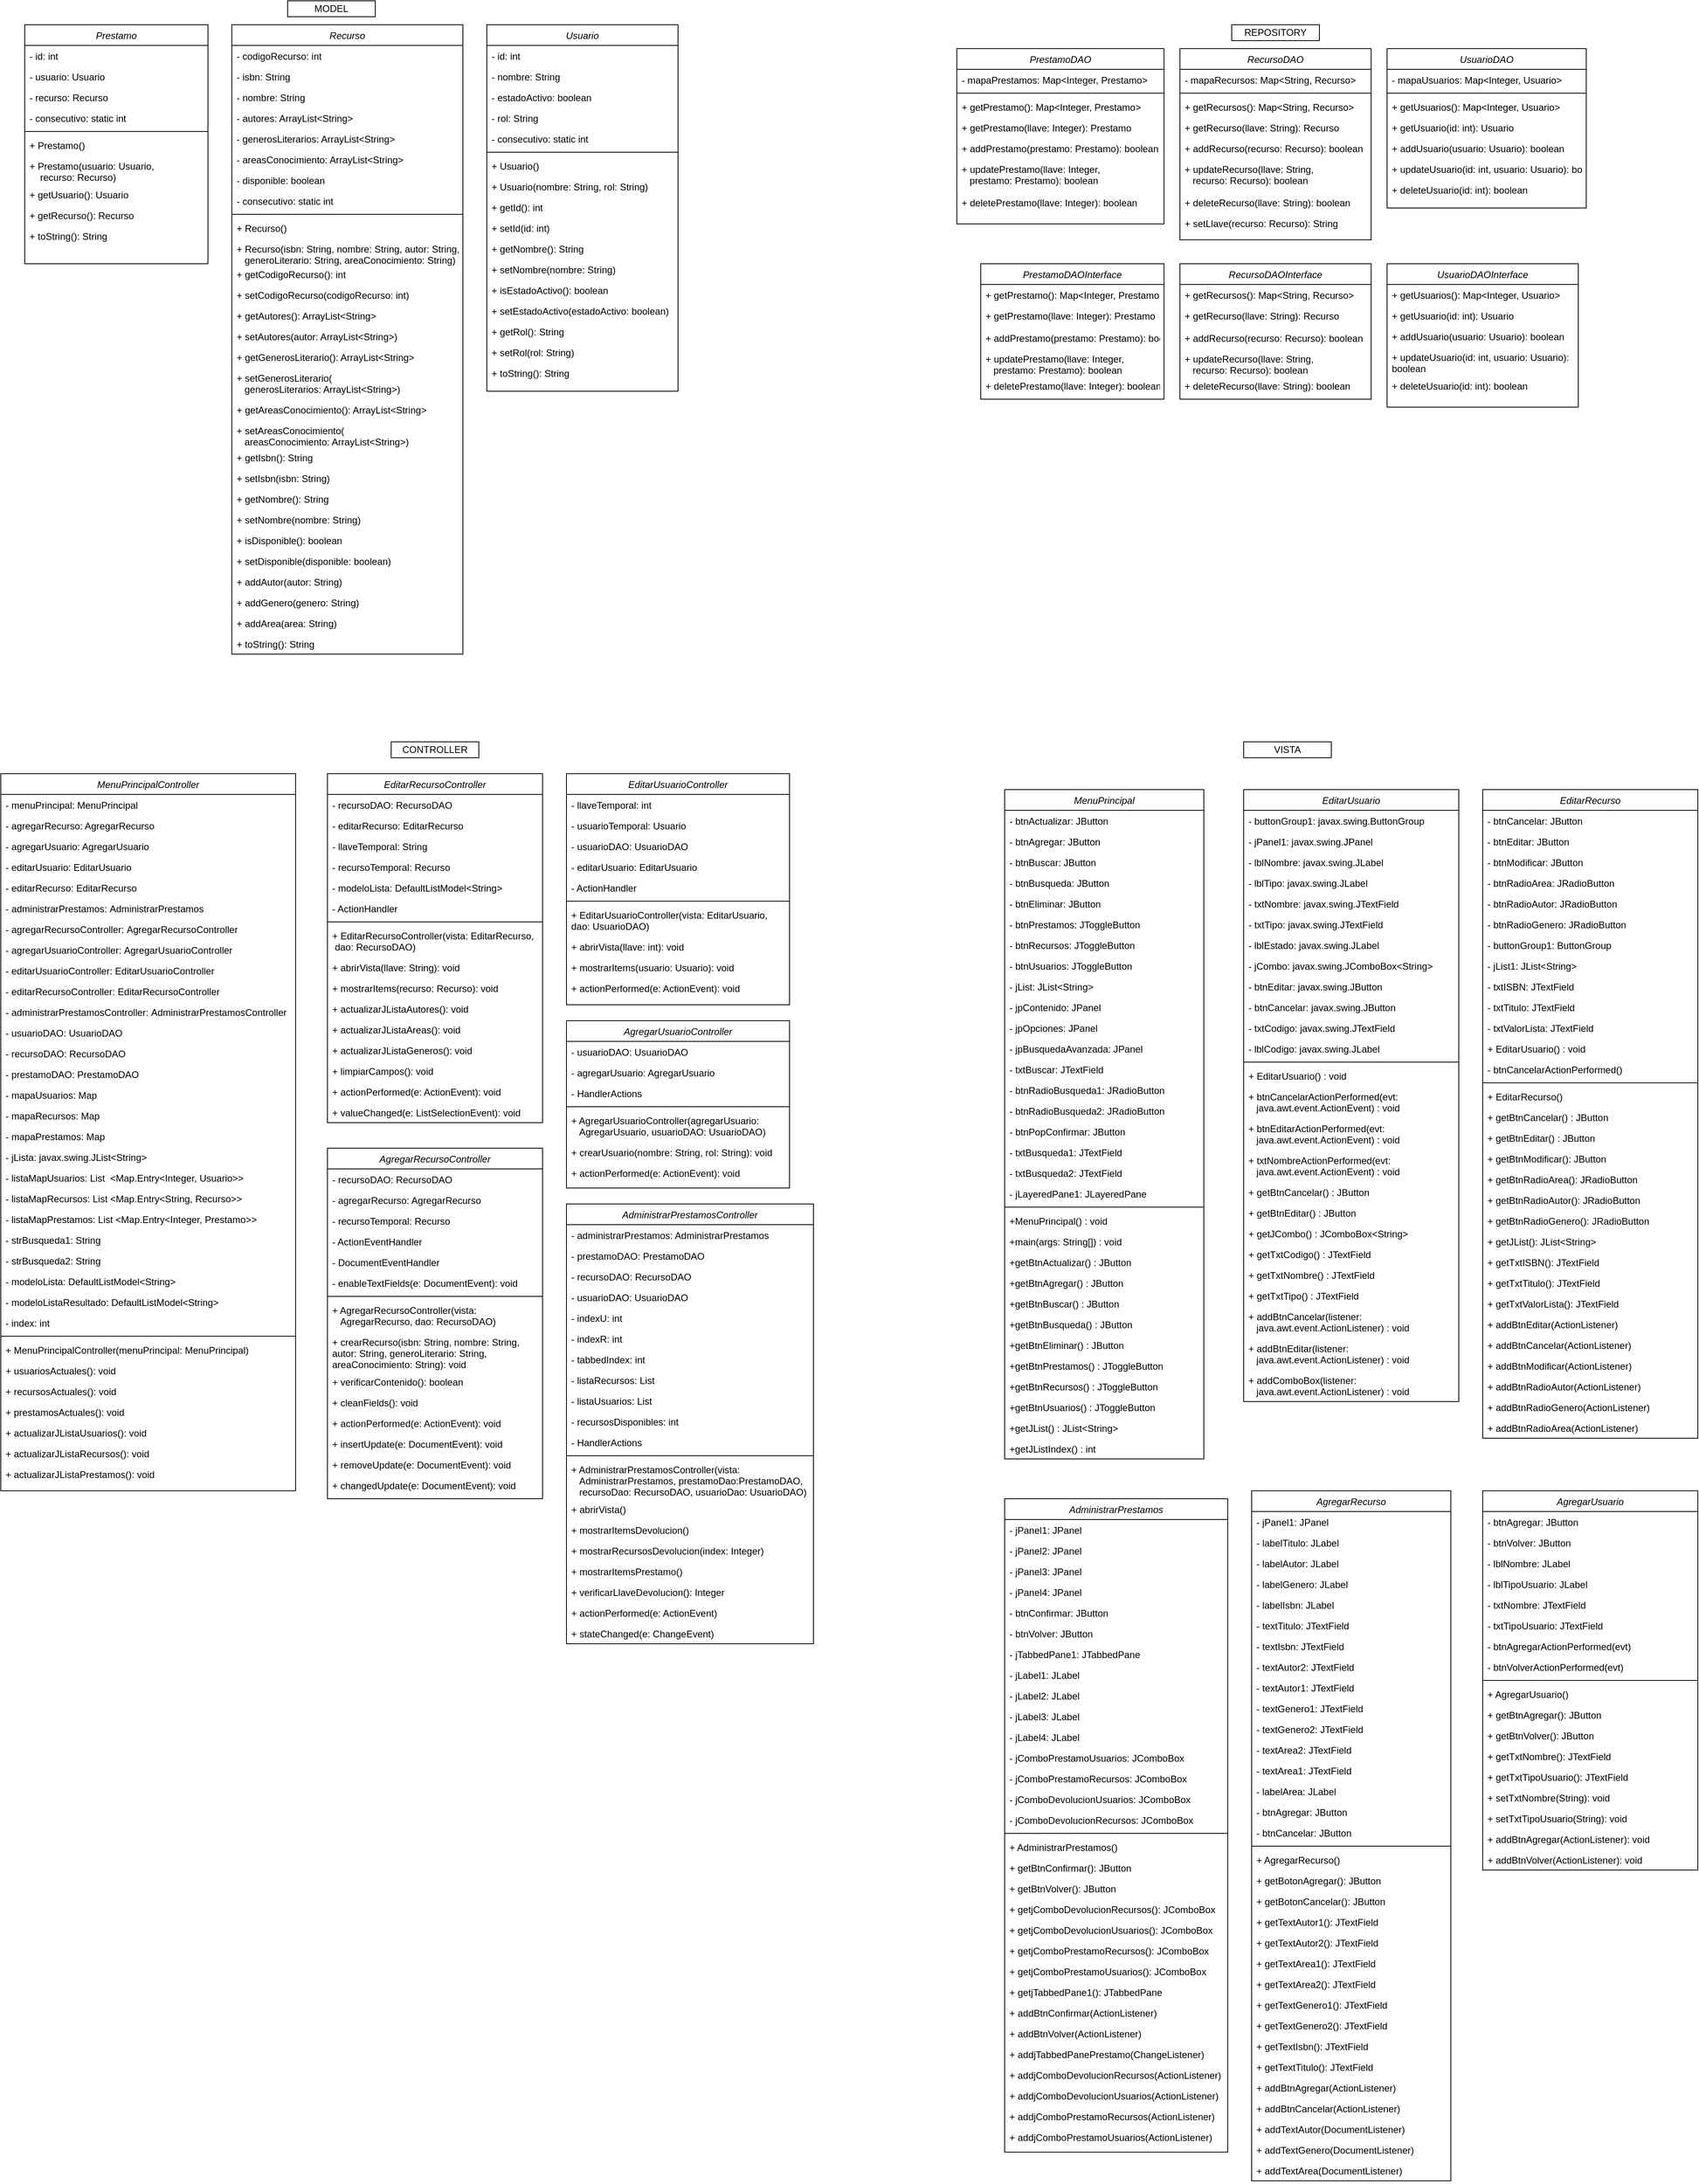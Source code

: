 <mxfile version="21.3.6" type="github">
  <diagram id="eEuae1JQCu5OSizYnwCm" name="Clases">
    <mxGraphModel dx="418" dy="527" grid="1" gridSize="10" guides="1" tooltips="1" connect="1" arrows="1" fold="1" page="1" pageScale="1" pageWidth="3000" pageHeight="3000" math="0" shadow="0">
      <root>
        <mxCell id="0" />
        <mxCell id="1" parent="0" />
        <mxCell id="Mu9-ZAX_nbQBMnlHCmJU-1" value="Prestamo" style="swimlane;fontStyle=2;align=center;verticalAlign=top;childLayout=stackLayout;horizontal=1;startSize=26;horizontalStack=0;resizeParent=1;resizeLast=0;collapsible=1;marginBottom=0;rounded=0;shadow=0;strokeWidth=1;" parent="1" vertex="1">
          <mxGeometry x="60" y="70" width="230" height="300" as="geometry">
            <mxRectangle x="130" y="380" width="160" height="26" as="alternateBounds" />
          </mxGeometry>
        </mxCell>
        <mxCell id="Mu9-ZAX_nbQBMnlHCmJU-3" value="- id: int" style="text;align=left;verticalAlign=top;spacingLeft=4;spacingRight=4;overflow=hidden;rotatable=0;points=[[0,0.5],[1,0.5]];portConstraint=eastwest;" parent="Mu9-ZAX_nbQBMnlHCmJU-1" vertex="1">
          <mxGeometry y="26" width="230" height="26" as="geometry" />
        </mxCell>
        <mxCell id="Mu9-ZAX_nbQBMnlHCmJU-5" value="- usuario: Usuario" style="text;align=left;verticalAlign=top;spacingLeft=4;spacingRight=4;overflow=hidden;rotatable=0;points=[[0,0.5],[1,0.5]];portConstraint=eastwest;rounded=0;shadow=0;html=0;" parent="Mu9-ZAX_nbQBMnlHCmJU-1" vertex="1">
          <mxGeometry y="52" width="230" height="26" as="geometry" />
        </mxCell>
        <mxCell id="Mu9-ZAX_nbQBMnlHCmJU-6" value="- recurso: Recurso " style="text;align=left;verticalAlign=top;spacingLeft=4;spacingRight=4;overflow=hidden;rotatable=0;points=[[0,0.5],[1,0.5]];portConstraint=eastwest;rounded=0;shadow=0;html=0;" parent="Mu9-ZAX_nbQBMnlHCmJU-1" vertex="1">
          <mxGeometry y="78" width="230" height="26" as="geometry" />
        </mxCell>
        <mxCell id="Mu9-ZAX_nbQBMnlHCmJU-7" value="- consecutivo: static int" style="text;align=left;verticalAlign=top;spacingLeft=4;spacingRight=4;overflow=hidden;rotatable=0;points=[[0,0.5],[1,0.5]];portConstraint=eastwest;rounded=0;shadow=0;html=0;" parent="Mu9-ZAX_nbQBMnlHCmJU-1" vertex="1">
          <mxGeometry y="104" width="230" height="26" as="geometry" />
        </mxCell>
        <mxCell id="Mu9-ZAX_nbQBMnlHCmJU-15" value="" style="line;html=1;strokeWidth=1;align=left;verticalAlign=middle;spacingTop=-1;spacingLeft=3;spacingRight=3;rotatable=0;labelPosition=right;points=[];portConstraint=eastwest;" parent="Mu9-ZAX_nbQBMnlHCmJU-1" vertex="1">
          <mxGeometry y="130" width="230" height="8" as="geometry" />
        </mxCell>
        <mxCell id="Mu9-ZAX_nbQBMnlHCmJU-17" value="+ Prestamo() " style="text;align=left;verticalAlign=top;spacingLeft=4;spacingRight=4;overflow=hidden;rotatable=0;points=[[0,0.5],[1,0.5]];portConstraint=eastwest;" parent="Mu9-ZAX_nbQBMnlHCmJU-1" vertex="1">
          <mxGeometry y="138" width="230" height="26" as="geometry" />
        </mxCell>
        <mxCell id="Mu9-ZAX_nbQBMnlHCmJU-29" value="+ Prestamo(usuario: Usuario, &#xa;    recurso: Recurso)" style="text;align=left;verticalAlign=top;spacingLeft=4;spacingRight=4;overflow=hidden;rotatable=0;points=[[0,0.5],[1,0.5]];portConstraint=eastwest;" parent="Mu9-ZAX_nbQBMnlHCmJU-1" vertex="1">
          <mxGeometry y="164" width="230" height="36" as="geometry" />
        </mxCell>
        <mxCell id="Mu9-ZAX_nbQBMnlHCmJU-25" value="+ getUsuario(): Usuario" style="text;align=left;verticalAlign=top;spacingLeft=4;spacingRight=4;overflow=hidden;rotatable=0;points=[[0,0.5],[1,0.5]];portConstraint=eastwest;" parent="Mu9-ZAX_nbQBMnlHCmJU-1" vertex="1">
          <mxGeometry y="200" width="230" height="26" as="geometry" />
        </mxCell>
        <mxCell id="Mu9-ZAX_nbQBMnlHCmJU-62" value="+ getRecurso(): Recurso " style="text;align=left;verticalAlign=top;spacingLeft=4;spacingRight=4;overflow=hidden;rotatable=0;points=[[0,0.5],[1,0.5]];portConstraint=eastwest;" parent="Mu9-ZAX_nbQBMnlHCmJU-1" vertex="1">
          <mxGeometry y="226" width="230" height="26" as="geometry" />
        </mxCell>
        <mxCell id="Mu9-ZAX_nbQBMnlHCmJU-59" value="+ toString(): String" style="text;align=left;verticalAlign=top;spacingLeft=4;spacingRight=4;overflow=hidden;rotatable=0;points=[[0,0.5],[1,0.5]];portConstraint=eastwest;" parent="Mu9-ZAX_nbQBMnlHCmJU-1" vertex="1">
          <mxGeometry y="252" width="230" height="26" as="geometry" />
        </mxCell>
        <mxCell id="Mu9-ZAX_nbQBMnlHCmJU-63" value="MODEL" style="rounded=0;whiteSpace=wrap;html=1;" parent="1" vertex="1">
          <mxGeometry x="390" y="40" width="110" height="20" as="geometry" />
        </mxCell>
        <mxCell id="Mu9-ZAX_nbQBMnlHCmJU-64" value="Recurso" style="swimlane;fontStyle=2;align=center;verticalAlign=top;childLayout=stackLayout;horizontal=1;startSize=26;horizontalStack=0;resizeParent=1;resizeLast=0;collapsible=1;marginBottom=0;rounded=0;shadow=0;strokeWidth=1;" parent="1" vertex="1">
          <mxGeometry x="320" y="70" width="290" height="790" as="geometry">
            <mxRectangle x="130" y="380" width="160" height="26" as="alternateBounds" />
          </mxGeometry>
        </mxCell>
        <mxCell id="Mu9-ZAX_nbQBMnlHCmJU-65" value="- codigoRecurso: int" style="text;align=left;verticalAlign=top;spacingLeft=4;spacingRight=4;overflow=hidden;rotatable=0;points=[[0,0.5],[1,0.5]];portConstraint=eastwest;" parent="Mu9-ZAX_nbQBMnlHCmJU-64" vertex="1">
          <mxGeometry y="26" width="290" height="26" as="geometry" />
        </mxCell>
        <mxCell id="Mu9-ZAX_nbQBMnlHCmJU-66" value="- isbn: String" style="text;align=left;verticalAlign=top;spacingLeft=4;spacingRight=4;overflow=hidden;rotatable=0;points=[[0,0.5],[1,0.5]];portConstraint=eastwest;rounded=0;shadow=0;html=0;" parent="Mu9-ZAX_nbQBMnlHCmJU-64" vertex="1">
          <mxGeometry y="52" width="290" height="26" as="geometry" />
        </mxCell>
        <mxCell id="Mu9-ZAX_nbQBMnlHCmJU-67" value="- nombre: String" style="text;align=left;verticalAlign=top;spacingLeft=4;spacingRight=4;overflow=hidden;rotatable=0;points=[[0,0.5],[1,0.5]];portConstraint=eastwest;rounded=0;shadow=0;html=0;" parent="Mu9-ZAX_nbQBMnlHCmJU-64" vertex="1">
          <mxGeometry y="78" width="290" height="26" as="geometry" />
        </mxCell>
        <mxCell id="Mu9-ZAX_nbQBMnlHCmJU-68" value="- autores: ArrayList&lt;String&gt;" style="text;align=left;verticalAlign=top;spacingLeft=4;spacingRight=4;overflow=hidden;rotatable=0;points=[[0,0.5],[1,0.5]];portConstraint=eastwest;rounded=0;shadow=0;html=0;" parent="Mu9-ZAX_nbQBMnlHCmJU-64" vertex="1">
          <mxGeometry y="104" width="290" height="26" as="geometry" />
        </mxCell>
        <mxCell id="Mu9-ZAX_nbQBMnlHCmJU-69" value="- generosLiterarios: ArrayList&lt;String&gt;" style="text;align=left;verticalAlign=top;spacingLeft=4;spacingRight=4;overflow=hidden;rotatable=0;points=[[0,0.5],[1,0.5]];portConstraint=eastwest;rounded=0;shadow=0;html=0;" parent="Mu9-ZAX_nbQBMnlHCmJU-64" vertex="1">
          <mxGeometry y="130" width="290" height="26" as="geometry" />
        </mxCell>
        <mxCell id="Mu9-ZAX_nbQBMnlHCmJU-70" value="- areasConocimiento: ArrayList&lt;String&gt;" style="text;align=left;verticalAlign=top;spacingLeft=4;spacingRight=4;overflow=hidden;rotatable=0;points=[[0,0.5],[1,0.5]];portConstraint=eastwest;rounded=0;shadow=0;html=0;" parent="Mu9-ZAX_nbQBMnlHCmJU-64" vertex="1">
          <mxGeometry y="156" width="290" height="26" as="geometry" />
        </mxCell>
        <mxCell id="Mu9-ZAX_nbQBMnlHCmJU-71" value="- disponible: boolean " style="text;align=left;verticalAlign=top;spacingLeft=4;spacingRight=4;overflow=hidden;rotatable=0;points=[[0,0.5],[1,0.5]];portConstraint=eastwest;rounded=0;shadow=0;html=0;" parent="Mu9-ZAX_nbQBMnlHCmJU-64" vertex="1">
          <mxGeometry y="182" width="290" height="26" as="geometry" />
        </mxCell>
        <mxCell id="Mu9-ZAX_nbQBMnlHCmJU-72" value="- consecutivo: static int" style="text;align=left;verticalAlign=top;spacingLeft=4;spacingRight=4;overflow=hidden;rotatable=0;points=[[0,0.5],[1,0.5]];portConstraint=eastwest;rounded=0;shadow=0;html=0;" parent="Mu9-ZAX_nbQBMnlHCmJU-64" vertex="1">
          <mxGeometry y="208" width="290" height="26" as="geometry" />
        </mxCell>
        <mxCell id="Mu9-ZAX_nbQBMnlHCmJU-73" value="" style="line;html=1;strokeWidth=1;align=left;verticalAlign=middle;spacingTop=-1;spacingLeft=3;spacingRight=3;rotatable=0;labelPosition=right;points=[];portConstraint=eastwest;" parent="Mu9-ZAX_nbQBMnlHCmJU-64" vertex="1">
          <mxGeometry y="234" width="290" height="8" as="geometry" />
        </mxCell>
        <mxCell id="Mu9-ZAX_nbQBMnlHCmJU-74" value="+ Recurso()" style="text;align=left;verticalAlign=top;spacingLeft=4;spacingRight=4;overflow=hidden;rotatable=0;points=[[0,0.5],[1,0.5]];portConstraint=eastwest;" parent="Mu9-ZAX_nbQBMnlHCmJU-64" vertex="1">
          <mxGeometry y="242" width="290" height="26" as="geometry" />
        </mxCell>
        <mxCell id="Mu9-ZAX_nbQBMnlHCmJU-75" value="+ Recurso(isbn: String, nombre: String, autor: String, &#xa;   generoLiterario: String, areaConocimiento: String)" style="text;align=left;verticalAlign=top;spacingLeft=4;spacingRight=4;overflow=hidden;rotatable=0;points=[[0,0.5],[1,0.5]];portConstraint=eastwest;" parent="Mu9-ZAX_nbQBMnlHCmJU-64" vertex="1">
          <mxGeometry y="268" width="290" height="32" as="geometry" />
        </mxCell>
        <mxCell id="Mu9-ZAX_nbQBMnlHCmJU-76" value="+ getCodigoRecurso(): int" style="text;align=left;verticalAlign=top;spacingLeft=4;spacingRight=4;overflow=hidden;rotatable=0;points=[[0,0.5],[1,0.5]];portConstraint=eastwest;" parent="Mu9-ZAX_nbQBMnlHCmJU-64" vertex="1">
          <mxGeometry y="300" width="290" height="26" as="geometry" />
        </mxCell>
        <mxCell id="Mu9-ZAX_nbQBMnlHCmJU-77" value="+ setCodigoRecurso(codigoRecurso: int)" style="text;align=left;verticalAlign=top;spacingLeft=4;spacingRight=4;overflow=hidden;rotatable=0;points=[[0,0.5],[1,0.5]];portConstraint=eastwest;" parent="Mu9-ZAX_nbQBMnlHCmJU-64" vertex="1">
          <mxGeometry y="326" width="290" height="26" as="geometry" />
        </mxCell>
        <mxCell id="Mu9-ZAX_nbQBMnlHCmJU-78" value="+ getAutores(): ArrayList&lt;String&gt;" style="text;align=left;verticalAlign=top;spacingLeft=4;spacingRight=4;overflow=hidden;rotatable=0;points=[[0,0.5],[1,0.5]];portConstraint=eastwest;" parent="Mu9-ZAX_nbQBMnlHCmJU-64" vertex="1">
          <mxGeometry y="352" width="290" height="26" as="geometry" />
        </mxCell>
        <mxCell id="Mu9-ZAX_nbQBMnlHCmJU-79" value="+ setAutores(autor: ArrayList&lt;String&gt;)" style="text;align=left;verticalAlign=top;spacingLeft=4;spacingRight=4;overflow=hidden;rotatable=0;points=[[0,0.5],[1,0.5]];portConstraint=eastwest;" parent="Mu9-ZAX_nbQBMnlHCmJU-64" vertex="1">
          <mxGeometry y="378" width="290" height="26" as="geometry" />
        </mxCell>
        <mxCell id="Mu9-ZAX_nbQBMnlHCmJU-80" value="+ getGenerosLiterario(): ArrayList&lt;String&gt;" style="text;align=left;verticalAlign=top;spacingLeft=4;spacingRight=4;overflow=hidden;rotatable=0;points=[[0,0.5],[1,0.5]];portConstraint=eastwest;" parent="Mu9-ZAX_nbQBMnlHCmJU-64" vertex="1">
          <mxGeometry y="404" width="290" height="26" as="geometry" />
        </mxCell>
        <mxCell id="Mu9-ZAX_nbQBMnlHCmJU-81" value="+ setGenerosLiterario(&#xa;   generosLiterarios: ArrayList&lt;String&gt;)" style="text;align=left;verticalAlign=top;spacingLeft=4;spacingRight=4;overflow=hidden;rotatable=0;points=[[0,0.5],[1,0.5]];portConstraint=eastwest;" parent="Mu9-ZAX_nbQBMnlHCmJU-64" vertex="1">
          <mxGeometry y="430" width="290" height="40" as="geometry" />
        </mxCell>
        <mxCell id="Mu9-ZAX_nbQBMnlHCmJU-82" value="+ getAreasConocimiento(): ArrayList&lt;String&gt;" style="text;align=left;verticalAlign=top;spacingLeft=4;spacingRight=4;overflow=hidden;rotatable=0;points=[[0,0.5],[1,0.5]];portConstraint=eastwest;" parent="Mu9-ZAX_nbQBMnlHCmJU-64" vertex="1">
          <mxGeometry y="470" width="290" height="26" as="geometry" />
        </mxCell>
        <mxCell id="Mu9-ZAX_nbQBMnlHCmJU-83" value="+ setAreasConocimiento(&#xa;   areasConocimiento: ArrayList&lt;String&gt;)" style="text;align=left;verticalAlign=top;spacingLeft=4;spacingRight=4;overflow=hidden;rotatable=0;points=[[0,0.5],[1,0.5]];portConstraint=eastwest;" parent="Mu9-ZAX_nbQBMnlHCmJU-64" vertex="1">
          <mxGeometry y="496" width="290" height="34" as="geometry" />
        </mxCell>
        <mxCell id="Mu9-ZAX_nbQBMnlHCmJU-84" value="+ getIsbn(): String " style="text;align=left;verticalAlign=top;spacingLeft=4;spacingRight=4;overflow=hidden;rotatable=0;points=[[0,0.5],[1,0.5]];portConstraint=eastwest;" parent="Mu9-ZAX_nbQBMnlHCmJU-64" vertex="1">
          <mxGeometry y="530" width="290" height="26" as="geometry" />
        </mxCell>
        <mxCell id="Mu9-ZAX_nbQBMnlHCmJU-85" value="+ setIsbn(isbn: String)" style="text;align=left;verticalAlign=top;spacingLeft=4;spacingRight=4;overflow=hidden;rotatable=0;points=[[0,0.5],[1,0.5]];portConstraint=eastwest;" parent="Mu9-ZAX_nbQBMnlHCmJU-64" vertex="1">
          <mxGeometry y="556" width="290" height="26" as="geometry" />
        </mxCell>
        <mxCell id="Mu9-ZAX_nbQBMnlHCmJU-86" value="+ getNombre(): String " style="text;align=left;verticalAlign=top;spacingLeft=4;spacingRight=4;overflow=hidden;rotatable=0;points=[[0,0.5],[1,0.5]];portConstraint=eastwest;" parent="Mu9-ZAX_nbQBMnlHCmJU-64" vertex="1">
          <mxGeometry y="582" width="290" height="26" as="geometry" />
        </mxCell>
        <mxCell id="Mu9-ZAX_nbQBMnlHCmJU-87" value="+ setNombre(nombre: String)" style="text;align=left;verticalAlign=top;spacingLeft=4;spacingRight=4;overflow=hidden;rotatable=0;points=[[0,0.5],[1,0.5]];portConstraint=eastwest;" parent="Mu9-ZAX_nbQBMnlHCmJU-64" vertex="1">
          <mxGeometry y="608" width="290" height="26" as="geometry" />
        </mxCell>
        <mxCell id="Mu9-ZAX_nbQBMnlHCmJU-88" value="+ isDisponible(): boolean" style="text;align=left;verticalAlign=top;spacingLeft=4;spacingRight=4;overflow=hidden;rotatable=0;points=[[0,0.5],[1,0.5]];portConstraint=eastwest;" parent="Mu9-ZAX_nbQBMnlHCmJU-64" vertex="1">
          <mxGeometry y="634" width="290" height="26" as="geometry" />
        </mxCell>
        <mxCell id="Mu9-ZAX_nbQBMnlHCmJU-89" value="+ setDisponible(disponible: boolean)" style="text;align=left;verticalAlign=top;spacingLeft=4;spacingRight=4;overflow=hidden;rotatable=0;points=[[0,0.5],[1,0.5]];portConstraint=eastwest;" parent="Mu9-ZAX_nbQBMnlHCmJU-64" vertex="1">
          <mxGeometry y="660" width="290" height="26" as="geometry" />
        </mxCell>
        <mxCell id="Mu9-ZAX_nbQBMnlHCmJU-90" value="+ addAutor(autor: String)" style="text;align=left;verticalAlign=top;spacingLeft=4;spacingRight=4;overflow=hidden;rotatable=0;points=[[0,0.5],[1,0.5]];portConstraint=eastwest;" parent="Mu9-ZAX_nbQBMnlHCmJU-64" vertex="1">
          <mxGeometry y="686" width="290" height="26" as="geometry" />
        </mxCell>
        <mxCell id="Mu9-ZAX_nbQBMnlHCmJU-91" value="+ addGenero(genero: String)" style="text;align=left;verticalAlign=top;spacingLeft=4;spacingRight=4;overflow=hidden;rotatable=0;points=[[0,0.5],[1,0.5]];portConstraint=eastwest;" parent="Mu9-ZAX_nbQBMnlHCmJU-64" vertex="1">
          <mxGeometry y="712" width="290" height="26" as="geometry" />
        </mxCell>
        <mxCell id="Mu9-ZAX_nbQBMnlHCmJU-92" value="+ addArea(area: String)" style="text;align=left;verticalAlign=top;spacingLeft=4;spacingRight=4;overflow=hidden;rotatable=0;points=[[0,0.5],[1,0.5]];portConstraint=eastwest;" parent="Mu9-ZAX_nbQBMnlHCmJU-64" vertex="1">
          <mxGeometry y="738" width="290" height="26" as="geometry" />
        </mxCell>
        <mxCell id="Mu9-ZAX_nbQBMnlHCmJU-93" value="+ toString(): String" style="text;align=left;verticalAlign=top;spacingLeft=4;spacingRight=4;overflow=hidden;rotatable=0;points=[[0,0.5],[1,0.5]];portConstraint=eastwest;" parent="Mu9-ZAX_nbQBMnlHCmJU-64" vertex="1">
          <mxGeometry y="764" width="290" height="26" as="geometry" />
        </mxCell>
        <mxCell id="Mu9-ZAX_nbQBMnlHCmJU-94" value="Usuario" style="swimlane;fontStyle=2;align=center;verticalAlign=top;childLayout=stackLayout;horizontal=1;startSize=26;horizontalStack=0;resizeParent=1;resizeLast=0;collapsible=1;marginBottom=0;rounded=0;shadow=0;strokeWidth=1;" parent="1" vertex="1">
          <mxGeometry x="640" y="70" width="240" height="460" as="geometry">
            <mxRectangle x="130" y="380" width="160" height="26" as="alternateBounds" />
          </mxGeometry>
        </mxCell>
        <mxCell id="Mu9-ZAX_nbQBMnlHCmJU-95" value="- id: int" style="text;align=left;verticalAlign=top;spacingLeft=4;spacingRight=4;overflow=hidden;rotatable=0;points=[[0,0.5],[1,0.5]];portConstraint=eastwest;" parent="Mu9-ZAX_nbQBMnlHCmJU-94" vertex="1">
          <mxGeometry y="26" width="240" height="26" as="geometry" />
        </mxCell>
        <mxCell id="Mu9-ZAX_nbQBMnlHCmJU-96" value="- nombre: String " style="text;align=left;verticalAlign=top;spacingLeft=4;spacingRight=4;overflow=hidden;rotatable=0;points=[[0,0.5],[1,0.5]];portConstraint=eastwest;rounded=0;shadow=0;html=0;" parent="Mu9-ZAX_nbQBMnlHCmJU-94" vertex="1">
          <mxGeometry y="52" width="240" height="26" as="geometry" />
        </mxCell>
        <mxCell id="Mu9-ZAX_nbQBMnlHCmJU-97" value="- estadoActivo: boolean" style="text;align=left;verticalAlign=top;spacingLeft=4;spacingRight=4;overflow=hidden;rotatable=0;points=[[0,0.5],[1,0.5]];portConstraint=eastwest;rounded=0;shadow=0;html=0;" parent="Mu9-ZAX_nbQBMnlHCmJU-94" vertex="1">
          <mxGeometry y="78" width="240" height="26" as="geometry" />
        </mxCell>
        <mxCell id="Mu9-ZAX_nbQBMnlHCmJU-98" value="- rol: String" style="text;align=left;verticalAlign=top;spacingLeft=4;spacingRight=4;overflow=hidden;rotatable=0;points=[[0,0.5],[1,0.5]];portConstraint=eastwest;rounded=0;shadow=0;html=0;" parent="Mu9-ZAX_nbQBMnlHCmJU-94" vertex="1">
          <mxGeometry y="104" width="240" height="26" as="geometry" />
        </mxCell>
        <mxCell id="Mu9-ZAX_nbQBMnlHCmJU-99" value="- consecutivo: static int" style="text;align=left;verticalAlign=top;spacingLeft=4;spacingRight=4;overflow=hidden;rotatable=0;points=[[0,0.5],[1,0.5]];portConstraint=eastwest;rounded=0;shadow=0;html=0;" parent="Mu9-ZAX_nbQBMnlHCmJU-94" vertex="1">
          <mxGeometry y="130" width="240" height="26" as="geometry" />
        </mxCell>
        <mxCell id="Mu9-ZAX_nbQBMnlHCmJU-103" value="" style="line;html=1;strokeWidth=1;align=left;verticalAlign=middle;spacingTop=-1;spacingLeft=3;spacingRight=3;rotatable=0;labelPosition=right;points=[];portConstraint=eastwest;" parent="Mu9-ZAX_nbQBMnlHCmJU-94" vertex="1">
          <mxGeometry y="156" width="240" height="8" as="geometry" />
        </mxCell>
        <mxCell id="Mu9-ZAX_nbQBMnlHCmJU-104" value="+ Usuario() " style="text;align=left;verticalAlign=top;spacingLeft=4;spacingRight=4;overflow=hidden;rotatable=0;points=[[0,0.5],[1,0.5]];portConstraint=eastwest;" parent="Mu9-ZAX_nbQBMnlHCmJU-94" vertex="1">
          <mxGeometry y="164" width="240" height="26" as="geometry" />
        </mxCell>
        <mxCell id="Mu9-ZAX_nbQBMnlHCmJU-106" value="+ Usuario(nombre: String, rol: String)" style="text;align=left;verticalAlign=top;spacingLeft=4;spacingRight=4;overflow=hidden;rotatable=0;points=[[0,0.5],[1,0.5]];portConstraint=eastwest;" parent="Mu9-ZAX_nbQBMnlHCmJU-94" vertex="1">
          <mxGeometry y="190" width="240" height="26" as="geometry" />
        </mxCell>
        <mxCell id="Mu9-ZAX_nbQBMnlHCmJU-108" value="+ getId(): int" style="text;align=left;verticalAlign=top;spacingLeft=4;spacingRight=4;overflow=hidden;rotatable=0;points=[[0,0.5],[1,0.5]];portConstraint=eastwest;" parent="Mu9-ZAX_nbQBMnlHCmJU-94" vertex="1">
          <mxGeometry y="216" width="240" height="26" as="geometry" />
        </mxCell>
        <mxCell id="Mu9-ZAX_nbQBMnlHCmJU-109" value="+ setId(id: int)" style="text;align=left;verticalAlign=top;spacingLeft=4;spacingRight=4;overflow=hidden;rotatable=0;points=[[0,0.5],[1,0.5]];portConstraint=eastwest;" parent="Mu9-ZAX_nbQBMnlHCmJU-94" vertex="1">
          <mxGeometry y="242" width="240" height="26" as="geometry" />
        </mxCell>
        <mxCell id="Mu9-ZAX_nbQBMnlHCmJU-115" value="+ getNombre(): String " style="text;align=left;verticalAlign=top;spacingLeft=4;spacingRight=4;overflow=hidden;rotatable=0;points=[[0,0.5],[1,0.5]];portConstraint=eastwest;" parent="Mu9-ZAX_nbQBMnlHCmJU-94" vertex="1">
          <mxGeometry y="268" width="240" height="26" as="geometry" />
        </mxCell>
        <mxCell id="Mu9-ZAX_nbQBMnlHCmJU-117" value="+ setNombre(nombre: String)" style="text;align=left;verticalAlign=top;spacingLeft=4;spacingRight=4;overflow=hidden;rotatable=0;points=[[0,0.5],[1,0.5]];portConstraint=eastwest;" parent="Mu9-ZAX_nbQBMnlHCmJU-94" vertex="1">
          <mxGeometry y="294" width="240" height="26" as="geometry" />
        </mxCell>
        <mxCell id="Mu9-ZAX_nbQBMnlHCmJU-118" value="+ isEstadoActivo(): boolean" style="text;align=left;verticalAlign=top;spacingLeft=4;spacingRight=4;overflow=hidden;rotatable=0;points=[[0,0.5],[1,0.5]];portConstraint=eastwest;" parent="Mu9-ZAX_nbQBMnlHCmJU-94" vertex="1">
          <mxGeometry y="320" width="240" height="26" as="geometry" />
        </mxCell>
        <mxCell id="Mu9-ZAX_nbQBMnlHCmJU-119" value="+ setEstadoActivo(estadoActivo: boolean)" style="text;align=left;verticalAlign=top;spacingLeft=4;spacingRight=4;overflow=hidden;rotatable=0;points=[[0,0.5],[1,0.5]];portConstraint=eastwest;" parent="Mu9-ZAX_nbQBMnlHCmJU-94" vertex="1">
          <mxGeometry y="346" width="240" height="26" as="geometry" />
        </mxCell>
        <mxCell id="Mu9-ZAX_nbQBMnlHCmJU-120" value="+ getRol(): String " style="text;align=left;verticalAlign=top;spacingLeft=4;spacingRight=4;overflow=hidden;rotatable=0;points=[[0,0.5],[1,0.5]];portConstraint=eastwest;" parent="Mu9-ZAX_nbQBMnlHCmJU-94" vertex="1">
          <mxGeometry y="372" width="240" height="26" as="geometry" />
        </mxCell>
        <mxCell id="Mu9-ZAX_nbQBMnlHCmJU-121" value="+ setRol(rol: String)" style="text;align=left;verticalAlign=top;spacingLeft=4;spacingRight=4;overflow=hidden;rotatable=0;points=[[0,0.5],[1,0.5]];portConstraint=eastwest;" parent="Mu9-ZAX_nbQBMnlHCmJU-94" vertex="1">
          <mxGeometry y="398" width="240" height="26" as="geometry" />
        </mxCell>
        <mxCell id="Mu9-ZAX_nbQBMnlHCmJU-122" value="+ toString(): String" style="text;align=left;verticalAlign=top;spacingLeft=4;spacingRight=4;overflow=hidden;rotatable=0;points=[[0,0.5],[1,0.5]];portConstraint=eastwest;" parent="Mu9-ZAX_nbQBMnlHCmJU-94" vertex="1">
          <mxGeometry y="424" width="240" height="26" as="geometry" />
        </mxCell>
        <mxCell id="9MVvQYMJY0EsTZ2StRbT-1" value="PrestamoDAOInterface" style="swimlane;fontStyle=2;align=center;verticalAlign=top;childLayout=stackLayout;horizontal=1;startSize=26;horizontalStack=0;resizeParent=1;resizeLast=0;collapsible=1;marginBottom=0;rounded=0;shadow=0;strokeWidth=1;" parent="1" vertex="1">
          <mxGeometry x="1260" y="370" width="230" height="170" as="geometry">
            <mxRectangle x="130" y="380" width="160" height="26" as="alternateBounds" />
          </mxGeometry>
        </mxCell>
        <mxCell id="9MVvQYMJY0EsTZ2StRbT-7" value="+ getPrestamo(): Map&lt;Integer, Prestamo&gt;" style="text;align=left;verticalAlign=top;spacingLeft=4;spacingRight=4;overflow=hidden;rotatable=0;points=[[0,0.5],[1,0.5]];portConstraint=eastwest;" parent="9MVvQYMJY0EsTZ2StRbT-1" vertex="1">
          <mxGeometry y="26" width="230" height="26" as="geometry" />
        </mxCell>
        <mxCell id="9MVvQYMJY0EsTZ2StRbT-8" value="+ getPrestamo(llave: Integer): Prestamo" style="text;align=left;verticalAlign=top;spacingLeft=4;spacingRight=4;overflow=hidden;rotatable=0;points=[[0,0.5],[1,0.5]];portConstraint=eastwest;" parent="9MVvQYMJY0EsTZ2StRbT-1" vertex="1">
          <mxGeometry y="52" width="230" height="28" as="geometry" />
        </mxCell>
        <mxCell id="9MVvQYMJY0EsTZ2StRbT-9" value="+ addPrestamo(prestamo: Prestamo): boolean" style="text;align=left;verticalAlign=top;spacingLeft=4;spacingRight=4;overflow=hidden;rotatable=0;points=[[0,0.5],[1,0.5]];portConstraint=eastwest;" parent="9MVvQYMJY0EsTZ2StRbT-1" vertex="1">
          <mxGeometry y="80" width="230" height="26" as="geometry" />
        </mxCell>
        <mxCell id="9MVvQYMJY0EsTZ2StRbT-10" value="+ updatePrestamo(llave: Integer, &#xa;   prestamo: Prestamo): boolean" style="text;align=left;verticalAlign=top;spacingLeft=4;spacingRight=4;overflow=hidden;rotatable=0;points=[[0,0.5],[1,0.5]];portConstraint=eastwest;" parent="9MVvQYMJY0EsTZ2StRbT-1" vertex="1">
          <mxGeometry y="106" width="230" height="34" as="geometry" />
        </mxCell>
        <mxCell id="9MVvQYMJY0EsTZ2StRbT-11" value="+ deletePrestamo(llave: Integer): boolean" style="text;align=left;verticalAlign=top;spacingLeft=4;spacingRight=4;overflow=hidden;rotatable=0;points=[[0,0.5],[1,0.5]];portConstraint=eastwest;" parent="9MVvQYMJY0EsTZ2StRbT-1" vertex="1">
          <mxGeometry y="140" width="230" height="26" as="geometry" />
        </mxCell>
        <mxCell id="9MVvQYMJY0EsTZ2StRbT-12" value="REPOSITORY" style="rounded=0;whiteSpace=wrap;html=1;" parent="1" vertex="1">
          <mxGeometry x="1575" y="70" width="110" height="20" as="geometry" />
        </mxCell>
        <mxCell id="9MVvQYMJY0EsTZ2StRbT-43" value="RecursoDAO" style="swimlane;fontStyle=2;align=center;verticalAlign=top;childLayout=stackLayout;horizontal=1;startSize=26;horizontalStack=0;resizeParent=1;resizeLast=0;collapsible=1;marginBottom=0;rounded=0;shadow=0;strokeWidth=1;" parent="1" vertex="1">
          <mxGeometry x="1510" y="100" width="240" height="240" as="geometry">
            <mxRectangle x="130" y="380" width="160" height="26" as="alternateBounds" />
          </mxGeometry>
        </mxCell>
        <mxCell id="9MVvQYMJY0EsTZ2StRbT-44" value="- mapaRecursos: Map&lt;String, Recurso&gt;" style="text;align=left;verticalAlign=top;spacingLeft=4;spacingRight=4;overflow=hidden;rotatable=0;points=[[0,0.5],[1,0.5]];portConstraint=eastwest;" parent="9MVvQYMJY0EsTZ2StRbT-43" vertex="1">
          <mxGeometry y="26" width="240" height="26" as="geometry" />
        </mxCell>
        <mxCell id="9MVvQYMJY0EsTZ2StRbT-49" value="" style="line;html=1;strokeWidth=1;align=left;verticalAlign=middle;spacingTop=-1;spacingLeft=3;spacingRight=3;rotatable=0;labelPosition=right;points=[];portConstraint=eastwest;" parent="9MVvQYMJY0EsTZ2StRbT-43" vertex="1">
          <mxGeometry y="52" width="240" height="8" as="geometry" />
        </mxCell>
        <mxCell id="9MVvQYMJY0EsTZ2StRbT-50" value="+ getRecursos(): Map&lt;String, Recurso&gt;" style="text;align=left;verticalAlign=top;spacingLeft=4;spacingRight=4;overflow=hidden;rotatable=0;points=[[0,0.5],[1,0.5]];portConstraint=eastwest;" parent="9MVvQYMJY0EsTZ2StRbT-43" vertex="1">
          <mxGeometry y="60" width="240" height="26" as="geometry" />
        </mxCell>
        <mxCell id="9MVvQYMJY0EsTZ2StRbT-51" value="+ getRecurso(llave: String): Recurso" style="text;align=left;verticalAlign=top;spacingLeft=4;spacingRight=4;overflow=hidden;rotatable=0;points=[[0,0.5],[1,0.5]];portConstraint=eastwest;" parent="9MVvQYMJY0EsTZ2StRbT-43" vertex="1">
          <mxGeometry y="86" width="240" height="26" as="geometry" />
        </mxCell>
        <mxCell id="9MVvQYMJY0EsTZ2StRbT-52" value="+ addRecurso(recurso: Recurso): boolean" style="text;align=left;verticalAlign=top;spacingLeft=4;spacingRight=4;overflow=hidden;rotatable=0;points=[[0,0.5],[1,0.5]];portConstraint=eastwest;" parent="9MVvQYMJY0EsTZ2StRbT-43" vertex="1">
          <mxGeometry y="112" width="240" height="26" as="geometry" />
        </mxCell>
        <mxCell id="9MVvQYMJY0EsTZ2StRbT-53" value="+ updateRecurso(llave: String, &#xa;   recurso: Recurso): boolean" style="text;align=left;verticalAlign=top;spacingLeft=4;spacingRight=4;overflow=hidden;rotatable=0;points=[[0,0.5],[1,0.5]];portConstraint=eastwest;" parent="9MVvQYMJY0EsTZ2StRbT-43" vertex="1">
          <mxGeometry y="138" width="240" height="42" as="geometry" />
        </mxCell>
        <mxCell id="9MVvQYMJY0EsTZ2StRbT-54" value="+ deleteRecurso(llave: String): boolean" style="text;align=left;verticalAlign=top;spacingLeft=4;spacingRight=4;overflow=hidden;rotatable=0;points=[[0,0.5],[1,0.5]];portConstraint=eastwest;" parent="9MVvQYMJY0EsTZ2StRbT-43" vertex="1">
          <mxGeometry y="180" width="240" height="26" as="geometry" />
        </mxCell>
        <mxCell id="9MVvQYMJY0EsTZ2StRbT-55" value="+ setLlave(recurso: Recurso): String" style="text;align=left;verticalAlign=top;spacingLeft=4;spacingRight=4;overflow=hidden;rotatable=0;points=[[0,0.5],[1,0.5]];portConstraint=eastwest;" parent="9MVvQYMJY0EsTZ2StRbT-43" vertex="1">
          <mxGeometry y="206" width="240" height="26" as="geometry" />
        </mxCell>
        <mxCell id="9MVvQYMJY0EsTZ2StRbT-61" value="PrestamoDAO" style="swimlane;fontStyle=2;align=center;verticalAlign=top;childLayout=stackLayout;horizontal=1;startSize=26;horizontalStack=0;resizeParent=1;resizeLast=0;collapsible=1;marginBottom=0;rounded=0;shadow=0;strokeWidth=1;" parent="1" vertex="1">
          <mxGeometry x="1230" y="100" width="260" height="220" as="geometry">
            <mxRectangle x="130" y="380" width="160" height="26" as="alternateBounds" />
          </mxGeometry>
        </mxCell>
        <mxCell id="9MVvQYMJY0EsTZ2StRbT-62" value="- mapaPrestamos: Map&lt;Integer, Prestamo&gt;" style="text;align=left;verticalAlign=top;spacingLeft=4;spacingRight=4;overflow=hidden;rotatable=0;points=[[0,0.5],[1,0.5]];portConstraint=eastwest;" parent="9MVvQYMJY0EsTZ2StRbT-61" vertex="1">
          <mxGeometry y="26" width="260" height="26" as="geometry" />
        </mxCell>
        <mxCell id="9MVvQYMJY0EsTZ2StRbT-67" value="" style="line;html=1;strokeWidth=1;align=left;verticalAlign=middle;spacingTop=-1;spacingLeft=3;spacingRight=3;rotatable=0;labelPosition=right;points=[];portConstraint=eastwest;" parent="9MVvQYMJY0EsTZ2StRbT-61" vertex="1">
          <mxGeometry y="52" width="260" height="8" as="geometry" />
        </mxCell>
        <mxCell id="9MVvQYMJY0EsTZ2StRbT-68" value="+ getPrestamo(): Map&lt;Integer, Prestamo&gt;" style="text;align=left;verticalAlign=top;spacingLeft=4;spacingRight=4;overflow=hidden;rotatable=0;points=[[0,0.5],[1,0.5]];portConstraint=eastwest;" parent="9MVvQYMJY0EsTZ2StRbT-61" vertex="1">
          <mxGeometry y="60" width="260" height="26" as="geometry" />
        </mxCell>
        <mxCell id="9MVvQYMJY0EsTZ2StRbT-69" value="+ getPrestamo(llave: Integer): Prestamo" style="text;align=left;verticalAlign=top;spacingLeft=4;spacingRight=4;overflow=hidden;rotatable=0;points=[[0,0.5],[1,0.5]];portConstraint=eastwest;" parent="9MVvQYMJY0EsTZ2StRbT-61" vertex="1">
          <mxGeometry y="86" width="260" height="26" as="geometry" />
        </mxCell>
        <mxCell id="9MVvQYMJY0EsTZ2StRbT-70" value="+ addPrestamo(prestamo: Prestamo): boolean" style="text;align=left;verticalAlign=top;spacingLeft=4;spacingRight=4;overflow=hidden;rotatable=0;points=[[0,0.5],[1,0.5]];portConstraint=eastwest;" parent="9MVvQYMJY0EsTZ2StRbT-61" vertex="1">
          <mxGeometry y="112" width="260" height="26" as="geometry" />
        </mxCell>
        <mxCell id="9MVvQYMJY0EsTZ2StRbT-71" value="+ updatePrestamo(llave: Integer, &#xa;   prestamo: Prestamo): boolean" style="text;align=left;verticalAlign=top;spacingLeft=4;spacingRight=4;overflow=hidden;rotatable=0;points=[[0,0.5],[1,0.5]];portConstraint=eastwest;" parent="9MVvQYMJY0EsTZ2StRbT-61" vertex="1">
          <mxGeometry y="138" width="260" height="42" as="geometry" />
        </mxCell>
        <mxCell id="9MVvQYMJY0EsTZ2StRbT-72" value="+ deletePrestamo(llave: Integer): boolean" style="text;align=left;verticalAlign=top;spacingLeft=4;spacingRight=4;overflow=hidden;rotatable=0;points=[[0,0.5],[1,0.5]];portConstraint=eastwest;" parent="9MVvQYMJY0EsTZ2StRbT-61" vertex="1">
          <mxGeometry y="180" width="260" height="26" as="geometry" />
        </mxCell>
        <mxCell id="9MVvQYMJY0EsTZ2StRbT-79" value="UsuarioDAO" style="swimlane;fontStyle=2;align=center;verticalAlign=top;childLayout=stackLayout;horizontal=1;startSize=26;horizontalStack=0;resizeParent=1;resizeLast=0;collapsible=1;marginBottom=0;rounded=0;shadow=0;strokeWidth=1;" parent="1" vertex="1">
          <mxGeometry x="1770" y="100" width="250" height="200" as="geometry">
            <mxRectangle x="130" y="380" width="160" height="26" as="alternateBounds" />
          </mxGeometry>
        </mxCell>
        <mxCell id="9MVvQYMJY0EsTZ2StRbT-80" value="- mapaUsuarios: Map&lt;Integer, Usuario&gt;" style="text;align=left;verticalAlign=top;spacingLeft=4;spacingRight=4;overflow=hidden;rotatable=0;points=[[0,0.5],[1,0.5]];portConstraint=eastwest;" parent="9MVvQYMJY0EsTZ2StRbT-79" vertex="1">
          <mxGeometry y="26" width="250" height="26" as="geometry" />
        </mxCell>
        <mxCell id="9MVvQYMJY0EsTZ2StRbT-85" value="" style="line;html=1;strokeWidth=1;align=left;verticalAlign=middle;spacingTop=-1;spacingLeft=3;spacingRight=3;rotatable=0;labelPosition=right;points=[];portConstraint=eastwest;" parent="9MVvQYMJY0EsTZ2StRbT-79" vertex="1">
          <mxGeometry y="52" width="250" height="8" as="geometry" />
        </mxCell>
        <mxCell id="9MVvQYMJY0EsTZ2StRbT-86" value="+ getUsuarios(): Map&lt;Integer, Usuario&gt;" style="text;align=left;verticalAlign=top;spacingLeft=4;spacingRight=4;overflow=hidden;rotatable=0;points=[[0,0.5],[1,0.5]];portConstraint=eastwest;" parent="9MVvQYMJY0EsTZ2StRbT-79" vertex="1">
          <mxGeometry y="60" width="250" height="26" as="geometry" />
        </mxCell>
        <mxCell id="9MVvQYMJY0EsTZ2StRbT-87" value="+ getUsuario(id: int): Usuario" style="text;align=left;verticalAlign=top;spacingLeft=4;spacingRight=4;overflow=hidden;rotatable=0;points=[[0,0.5],[1,0.5]];portConstraint=eastwest;" parent="9MVvQYMJY0EsTZ2StRbT-79" vertex="1">
          <mxGeometry y="86" width="250" height="26" as="geometry" />
        </mxCell>
        <mxCell id="9MVvQYMJY0EsTZ2StRbT-88" value="+ addUsuario(usuario: Usuario): boolean" style="text;align=left;verticalAlign=top;spacingLeft=4;spacingRight=4;overflow=hidden;rotatable=0;points=[[0,0.5],[1,0.5]];portConstraint=eastwest;" parent="9MVvQYMJY0EsTZ2StRbT-79" vertex="1">
          <mxGeometry y="112" width="250" height="26" as="geometry" />
        </mxCell>
        <mxCell id="9MVvQYMJY0EsTZ2StRbT-89" value="+ updateUsuario(id: int, usuario: Usuario): boolean" style="text;align=left;verticalAlign=top;spacingLeft=4;spacingRight=4;overflow=hidden;rotatable=0;points=[[0,0.5],[1,0.5]];portConstraint=eastwest;" parent="9MVvQYMJY0EsTZ2StRbT-79" vertex="1">
          <mxGeometry y="138" width="250" height="26" as="geometry" />
        </mxCell>
        <mxCell id="9MVvQYMJY0EsTZ2StRbT-90" value="+ deleteUsuario(id: int): boolean" style="text;align=left;verticalAlign=top;spacingLeft=4;spacingRight=4;overflow=hidden;rotatable=0;points=[[0,0.5],[1,0.5]];portConstraint=eastwest;" parent="9MVvQYMJY0EsTZ2StRbT-79" vertex="1">
          <mxGeometry y="164" width="250" height="26" as="geometry" />
        </mxCell>
        <mxCell id="9MVvQYMJY0EsTZ2StRbT-97" value="RecursoDAOInterface" style="swimlane;fontStyle=2;align=center;verticalAlign=top;childLayout=stackLayout;horizontal=1;startSize=26;horizontalStack=0;resizeParent=1;resizeLast=0;collapsible=1;marginBottom=0;rounded=0;shadow=0;strokeWidth=1;" parent="1" vertex="1">
          <mxGeometry x="1510" y="370" width="240" height="170" as="geometry">
            <mxRectangle x="130" y="380" width="160" height="26" as="alternateBounds" />
          </mxGeometry>
        </mxCell>
        <mxCell id="9MVvQYMJY0EsTZ2StRbT-103" value="+ getRecursos(): Map&lt;String, Recurso&gt;" style="text;align=left;verticalAlign=top;spacingLeft=4;spacingRight=4;overflow=hidden;rotatable=0;points=[[0,0.5],[1,0.5]];portConstraint=eastwest;" parent="9MVvQYMJY0EsTZ2StRbT-97" vertex="1">
          <mxGeometry y="26" width="240" height="26" as="geometry" />
        </mxCell>
        <mxCell id="9MVvQYMJY0EsTZ2StRbT-104" value="+ getRecurso(llave: String): Recurso" style="text;align=left;verticalAlign=top;spacingLeft=4;spacingRight=4;overflow=hidden;rotatable=0;points=[[0,0.5],[1,0.5]];portConstraint=eastwest;" parent="9MVvQYMJY0EsTZ2StRbT-97" vertex="1">
          <mxGeometry y="52" width="240" height="28" as="geometry" />
        </mxCell>
        <mxCell id="9MVvQYMJY0EsTZ2StRbT-105" value="+ addRecurso(recurso: Recurso): boolean" style="text;align=left;verticalAlign=top;spacingLeft=4;spacingRight=4;overflow=hidden;rotatable=0;points=[[0,0.5],[1,0.5]];portConstraint=eastwest;" parent="9MVvQYMJY0EsTZ2StRbT-97" vertex="1">
          <mxGeometry y="80" width="240" height="26" as="geometry" />
        </mxCell>
        <mxCell id="9MVvQYMJY0EsTZ2StRbT-106" value="+ updateRecurso(llave: String, &#xa;   recurso: Recurso): boolean" style="text;align=left;verticalAlign=top;spacingLeft=4;spacingRight=4;overflow=hidden;rotatable=0;points=[[0,0.5],[1,0.5]];portConstraint=eastwest;" parent="9MVvQYMJY0EsTZ2StRbT-97" vertex="1">
          <mxGeometry y="106" width="240" height="34" as="geometry" />
        </mxCell>
        <mxCell id="9MVvQYMJY0EsTZ2StRbT-107" value="+ deleteRecurso(llave: String): boolean" style="text;align=left;verticalAlign=top;spacingLeft=4;spacingRight=4;overflow=hidden;rotatable=0;points=[[0,0.5],[1,0.5]];portConstraint=eastwest;" parent="9MVvQYMJY0EsTZ2StRbT-97" vertex="1">
          <mxGeometry y="140" width="240" height="26" as="geometry" />
        </mxCell>
        <mxCell id="9MVvQYMJY0EsTZ2StRbT-108" value="UsuarioDAOInterface" style="swimlane;fontStyle=2;align=center;verticalAlign=top;childLayout=stackLayout;horizontal=1;startSize=26;horizontalStack=0;resizeParent=1;resizeLast=0;collapsible=1;marginBottom=0;rounded=0;shadow=0;strokeWidth=1;" parent="1" vertex="1">
          <mxGeometry x="1770" y="370" width="240" height="180" as="geometry">
            <mxRectangle x="130" y="380" width="160" height="26" as="alternateBounds" />
          </mxGeometry>
        </mxCell>
        <mxCell id="9MVvQYMJY0EsTZ2StRbT-109" value="+ getUsuarios(): Map&lt;Integer, Usuario&gt;" style="text;align=left;verticalAlign=top;spacingLeft=4;spacingRight=4;overflow=hidden;rotatable=0;points=[[0,0.5],[1,0.5]];portConstraint=eastwest;" parent="9MVvQYMJY0EsTZ2StRbT-108" vertex="1">
          <mxGeometry y="26" width="240" height="26" as="geometry" />
        </mxCell>
        <mxCell id="9MVvQYMJY0EsTZ2StRbT-110" value="+ getUsuario(id: int): Usuario" style="text;align=left;verticalAlign=top;spacingLeft=4;spacingRight=4;overflow=hidden;rotatable=0;points=[[0,0.5],[1,0.5]];portConstraint=eastwest;rounded=0;shadow=0;html=0;" parent="9MVvQYMJY0EsTZ2StRbT-108" vertex="1">
          <mxGeometry y="52" width="240" height="26" as="geometry" />
        </mxCell>
        <mxCell id="9MVvQYMJY0EsTZ2StRbT-111" value="+ addUsuario(usuario: Usuario): boolean" style="text;align=left;verticalAlign=top;spacingLeft=4;spacingRight=4;overflow=hidden;rotatable=0;points=[[0,0.5],[1,0.5]];portConstraint=eastwest;rounded=0;shadow=0;html=0;" parent="9MVvQYMJY0EsTZ2StRbT-108" vertex="1">
          <mxGeometry y="78" width="240" height="26" as="geometry" />
        </mxCell>
        <mxCell id="9MVvQYMJY0EsTZ2StRbT-112" value="+ updateUsuario(id: int, usuario: Usuario): &#xa;boolean" style="text;align=left;verticalAlign=top;spacingLeft=4;spacingRight=4;overflow=hidden;rotatable=0;points=[[0,0.5],[1,0.5]];portConstraint=eastwest;rounded=0;shadow=0;html=0;" parent="9MVvQYMJY0EsTZ2StRbT-108" vertex="1">
          <mxGeometry y="104" width="240" height="36" as="geometry" />
        </mxCell>
        <mxCell id="9MVvQYMJY0EsTZ2StRbT-114" value="+ deleteUsuario(id: int): boolean " style="text;align=left;verticalAlign=top;spacingLeft=4;spacingRight=4;overflow=hidden;rotatable=0;points=[[0,0.5],[1,0.5]];portConstraint=eastwest;" parent="9MVvQYMJY0EsTZ2StRbT-108" vertex="1">
          <mxGeometry y="140" width="240" height="26" as="geometry" />
        </mxCell>
        <mxCell id="9MVvQYMJY0EsTZ2StRbT-126" value="CONTROLLER" style="rounded=0;whiteSpace=wrap;html=1;" parent="1" vertex="1">
          <mxGeometry x="520" y="970" width="110" height="20" as="geometry" />
        </mxCell>
        <mxCell id="9MVvQYMJY0EsTZ2StRbT-164" value="MenuPrincipalController" style="swimlane;fontStyle=2;align=center;verticalAlign=top;childLayout=stackLayout;horizontal=1;startSize=26;horizontalStack=0;resizeParent=1;resizeLast=0;collapsible=1;marginBottom=0;rounded=0;shadow=0;strokeWidth=1;" parent="1" vertex="1">
          <mxGeometry x="30" y="1010" width="370" height="900" as="geometry">
            <mxRectangle x="130" y="380" width="160" height="26" as="alternateBounds" />
          </mxGeometry>
        </mxCell>
        <mxCell id="9MVvQYMJY0EsTZ2StRbT-165" value="- menuPrincipal: MenuPrincipal" style="text;align=left;verticalAlign=top;spacingLeft=4;spacingRight=4;overflow=hidden;rotatable=0;points=[[0,0.5],[1,0.5]];portConstraint=eastwest;" parent="9MVvQYMJY0EsTZ2StRbT-164" vertex="1">
          <mxGeometry y="26" width="370" height="26" as="geometry" />
        </mxCell>
        <mxCell id="9MVvQYMJY0EsTZ2StRbT-166" value="- agregarRecurso: AgregarRecurso" style="text;align=left;verticalAlign=top;spacingLeft=4;spacingRight=4;overflow=hidden;rotatable=0;points=[[0,0.5],[1,0.5]];portConstraint=eastwest;rounded=0;shadow=0;html=0;" parent="9MVvQYMJY0EsTZ2StRbT-164" vertex="1">
          <mxGeometry y="52" width="370" height="26" as="geometry" />
        </mxCell>
        <mxCell id="9MVvQYMJY0EsTZ2StRbT-167" value="- agregarUsuario: AgregarUsuario" style="text;align=left;verticalAlign=top;spacingLeft=4;spacingRight=4;overflow=hidden;rotatable=0;points=[[0,0.5],[1,0.5]];portConstraint=eastwest;rounded=0;shadow=0;html=0;" parent="9MVvQYMJY0EsTZ2StRbT-164" vertex="1">
          <mxGeometry y="78" width="370" height="26" as="geometry" />
        </mxCell>
        <mxCell id="9MVvQYMJY0EsTZ2StRbT-168" value="- editarUsuario: EditarUsuario" style="text;align=left;verticalAlign=top;spacingLeft=4;spacingRight=4;overflow=hidden;rotatable=0;points=[[0,0.5],[1,0.5]];portConstraint=eastwest;rounded=0;shadow=0;html=0;" parent="9MVvQYMJY0EsTZ2StRbT-164" vertex="1">
          <mxGeometry y="104" width="370" height="26" as="geometry" />
        </mxCell>
        <mxCell id="9MVvQYMJY0EsTZ2StRbT-169" value="- editarRecurso: EditarRecurso" style="text;align=left;verticalAlign=top;spacingLeft=4;spacingRight=4;overflow=hidden;rotatable=0;points=[[0,0.5],[1,0.5]];portConstraint=eastwest;rounded=0;shadow=0;html=0;" parent="9MVvQYMJY0EsTZ2StRbT-164" vertex="1">
          <mxGeometry y="130" width="370" height="26" as="geometry" />
        </mxCell>
        <mxCell id="9MVvQYMJY0EsTZ2StRbT-170" value="- administrarPrestamos: AdministrarPrestamos" style="text;align=left;verticalAlign=top;spacingLeft=4;spacingRight=4;overflow=hidden;rotatable=0;points=[[0,0.5],[1,0.5]];portConstraint=eastwest;rounded=0;shadow=0;html=0;" parent="9MVvQYMJY0EsTZ2StRbT-164" vertex="1">
          <mxGeometry y="156" width="370" height="26" as="geometry" />
        </mxCell>
        <mxCell id="9MVvQYMJY0EsTZ2StRbT-171" value="- agregarRecursoController: AgregarRecursoController" style="text;align=left;verticalAlign=top;spacingLeft=4;spacingRight=4;overflow=hidden;rotatable=0;points=[[0,0.5],[1,0.5]];portConstraint=eastwest;rounded=0;shadow=0;html=0;" parent="9MVvQYMJY0EsTZ2StRbT-164" vertex="1">
          <mxGeometry y="182" width="370" height="26" as="geometry" />
        </mxCell>
        <mxCell id="9MVvQYMJY0EsTZ2StRbT-172" value="- agregarUsuarioController: AgregarUsuarioController" style="text;align=left;verticalAlign=top;spacingLeft=4;spacingRight=4;overflow=hidden;rotatable=0;points=[[0,0.5],[1,0.5]];portConstraint=eastwest;rounded=0;shadow=0;html=0;" parent="9MVvQYMJY0EsTZ2StRbT-164" vertex="1">
          <mxGeometry y="208" width="370" height="26" as="geometry" />
        </mxCell>
        <mxCell id="9MVvQYMJY0EsTZ2StRbT-194" value="- editarUsuarioController: EditarUsuarioController" style="text;align=left;verticalAlign=top;spacingLeft=4;spacingRight=4;overflow=hidden;rotatable=0;points=[[0,0.5],[1,0.5]];portConstraint=eastwest;" parent="9MVvQYMJY0EsTZ2StRbT-164" vertex="1">
          <mxGeometry y="234" width="370" height="26" as="geometry" />
        </mxCell>
        <mxCell id="9MVvQYMJY0EsTZ2StRbT-196" value="- editarRecursoController: EditarRecursoController" style="text;align=left;verticalAlign=top;spacingLeft=4;spacingRight=4;overflow=hidden;rotatable=0;points=[[0,0.5],[1,0.5]];portConstraint=eastwest;" parent="9MVvQYMJY0EsTZ2StRbT-164" vertex="1">
          <mxGeometry y="260" width="370" height="26" as="geometry" />
        </mxCell>
        <mxCell id="9MVvQYMJY0EsTZ2StRbT-199" value="- administrarPrestamosController: AdministrarPrestamosController" style="text;align=left;verticalAlign=top;spacingLeft=4;spacingRight=4;overflow=hidden;rotatable=0;points=[[0,0.5],[1,0.5]];portConstraint=eastwest;" parent="9MVvQYMJY0EsTZ2StRbT-164" vertex="1">
          <mxGeometry y="286" width="370" height="26" as="geometry" />
        </mxCell>
        <mxCell id="9MVvQYMJY0EsTZ2StRbT-202" value="- usuarioDAO: UsuarioDAO" style="text;align=left;verticalAlign=top;spacingLeft=4;spacingRight=4;overflow=hidden;rotatable=0;points=[[0,0.5],[1,0.5]];portConstraint=eastwest;" parent="9MVvQYMJY0EsTZ2StRbT-164" vertex="1">
          <mxGeometry y="312" width="370" height="26" as="geometry" />
        </mxCell>
        <mxCell id="9MVvQYMJY0EsTZ2StRbT-205" value="- recursoDAO: RecursoDAO" style="text;align=left;verticalAlign=top;spacingLeft=4;spacingRight=4;overflow=hidden;rotatable=0;points=[[0,0.5],[1,0.5]];portConstraint=eastwest;" parent="9MVvQYMJY0EsTZ2StRbT-164" vertex="1">
          <mxGeometry y="338" width="370" height="26" as="geometry" />
        </mxCell>
        <mxCell id="9MVvQYMJY0EsTZ2StRbT-203" value="- prestamoDAO: PrestamoDAO " style="text;align=left;verticalAlign=top;spacingLeft=4;spacingRight=4;overflow=hidden;rotatable=0;points=[[0,0.5],[1,0.5]];portConstraint=eastwest;" parent="9MVvQYMJY0EsTZ2StRbT-164" vertex="1">
          <mxGeometry y="364" width="370" height="26" as="geometry" />
        </mxCell>
        <mxCell id="9MVvQYMJY0EsTZ2StRbT-204" value="- mapaUsuarios: Map " style="text;align=left;verticalAlign=top;spacingLeft=4;spacingRight=4;overflow=hidden;rotatable=0;points=[[0,0.5],[1,0.5]];portConstraint=eastwest;" parent="9MVvQYMJY0EsTZ2StRbT-164" vertex="1">
          <mxGeometry y="390" width="370" height="26" as="geometry" />
        </mxCell>
        <mxCell id="9MVvQYMJY0EsTZ2StRbT-201" value="- mapaRecursos: Map" style="text;align=left;verticalAlign=top;spacingLeft=4;spacingRight=4;overflow=hidden;rotatable=0;points=[[0,0.5],[1,0.5]];portConstraint=eastwest;" parent="9MVvQYMJY0EsTZ2StRbT-164" vertex="1">
          <mxGeometry y="416" width="370" height="26" as="geometry" />
        </mxCell>
        <mxCell id="9MVvQYMJY0EsTZ2StRbT-200" value="- mapaPrestamos: Map" style="text;align=left;verticalAlign=top;spacingLeft=4;spacingRight=4;overflow=hidden;rotatable=0;points=[[0,0.5],[1,0.5]];portConstraint=eastwest;" parent="9MVvQYMJY0EsTZ2StRbT-164" vertex="1">
          <mxGeometry y="442" width="370" height="26" as="geometry" />
        </mxCell>
        <mxCell id="9MVvQYMJY0EsTZ2StRbT-198" value="- jLista: javax.swing.JList&lt;String&gt;" style="text;align=left;verticalAlign=top;spacingLeft=4;spacingRight=4;overflow=hidden;rotatable=0;points=[[0,0.5],[1,0.5]];portConstraint=eastwest;" parent="9MVvQYMJY0EsTZ2StRbT-164" vertex="1">
          <mxGeometry y="468" width="370" height="26" as="geometry" />
        </mxCell>
        <mxCell id="9MVvQYMJY0EsTZ2StRbT-197" value="- listaMapUsuarios: List  &lt;Map.Entry&lt;Integer, Usuario&gt;&gt;" style="text;align=left;verticalAlign=top;spacingLeft=4;spacingRight=4;overflow=hidden;rotatable=0;points=[[0,0.5],[1,0.5]];portConstraint=eastwest;" parent="9MVvQYMJY0EsTZ2StRbT-164" vertex="1">
          <mxGeometry y="494" width="370" height="26" as="geometry" />
        </mxCell>
        <mxCell id="9MVvQYMJY0EsTZ2StRbT-195" value="- listaMapRecursos: List &lt;Map.Entry&lt;String, Recurso&gt;&gt;" style="text;align=left;verticalAlign=top;spacingLeft=4;spacingRight=4;overflow=hidden;rotatable=0;points=[[0,0.5],[1,0.5]];portConstraint=eastwest;" parent="9MVvQYMJY0EsTZ2StRbT-164" vertex="1">
          <mxGeometry y="520" width="370" height="26" as="geometry" />
        </mxCell>
        <mxCell id="9MVvQYMJY0EsTZ2StRbT-206" value="- listaMapPrestamos: List &lt;Map.Entry&lt;Integer, Prestamo&gt;&gt;" style="text;align=left;verticalAlign=top;spacingLeft=4;spacingRight=4;overflow=hidden;rotatable=0;points=[[0,0.5],[1,0.5]];portConstraint=eastwest;" parent="9MVvQYMJY0EsTZ2StRbT-164" vertex="1">
          <mxGeometry y="546" width="370" height="26" as="geometry" />
        </mxCell>
        <mxCell id="9MVvQYMJY0EsTZ2StRbT-208" value="- strBusqueda1: String" style="text;align=left;verticalAlign=top;spacingLeft=4;spacingRight=4;overflow=hidden;rotatable=0;points=[[0,0.5],[1,0.5]];portConstraint=eastwest;" parent="9MVvQYMJY0EsTZ2StRbT-164" vertex="1">
          <mxGeometry y="572" width="370" height="26" as="geometry" />
        </mxCell>
        <mxCell id="9MVvQYMJY0EsTZ2StRbT-210" value="- strBusqueda2: String" style="text;align=left;verticalAlign=top;spacingLeft=4;spacingRight=4;overflow=hidden;rotatable=0;points=[[0,0.5],[1,0.5]];portConstraint=eastwest;" parent="9MVvQYMJY0EsTZ2StRbT-164" vertex="1">
          <mxGeometry y="598" width="370" height="26" as="geometry" />
        </mxCell>
        <mxCell id="9MVvQYMJY0EsTZ2StRbT-209" value="- modeloLista: DefaultListModel&lt;String&gt;" style="text;align=left;verticalAlign=top;spacingLeft=4;spacingRight=4;overflow=hidden;rotatable=0;points=[[0,0.5],[1,0.5]];portConstraint=eastwest;" parent="9MVvQYMJY0EsTZ2StRbT-164" vertex="1">
          <mxGeometry y="624" width="370" height="26" as="geometry" />
        </mxCell>
        <mxCell id="9MVvQYMJY0EsTZ2StRbT-207" value="- modeloListaResultado: DefaultListModel&lt;String&gt;" style="text;align=left;verticalAlign=top;spacingLeft=4;spacingRight=4;overflow=hidden;rotatable=0;points=[[0,0.5],[1,0.5]];portConstraint=eastwest;" parent="9MVvQYMJY0EsTZ2StRbT-164" vertex="1">
          <mxGeometry y="650" width="370" height="26" as="geometry" />
        </mxCell>
        <mxCell id="9MVvQYMJY0EsTZ2StRbT-174" value="- index: int" style="text;align=left;verticalAlign=top;spacingLeft=4;spacingRight=4;overflow=hidden;rotatable=0;points=[[0,0.5],[1,0.5]];portConstraint=eastwest;" parent="9MVvQYMJY0EsTZ2StRbT-164" vertex="1">
          <mxGeometry y="676" width="370" height="26" as="geometry" />
        </mxCell>
        <mxCell id="9MVvQYMJY0EsTZ2StRbT-173" value="" style="line;html=1;strokeWidth=1;align=left;verticalAlign=middle;spacingTop=-1;spacingLeft=3;spacingRight=3;rotatable=0;labelPosition=right;points=[];portConstraint=eastwest;" parent="9MVvQYMJY0EsTZ2StRbT-164" vertex="1">
          <mxGeometry y="702" width="370" height="8" as="geometry" />
        </mxCell>
        <mxCell id="9MVvQYMJY0EsTZ2StRbT-176" value="+ MenuPrincipalController(menuPrincipal: MenuPrincipal)" style="text;align=left;verticalAlign=top;spacingLeft=4;spacingRight=4;overflow=hidden;rotatable=0;points=[[0,0.5],[1,0.5]];portConstraint=eastwest;" parent="9MVvQYMJY0EsTZ2StRbT-164" vertex="1">
          <mxGeometry y="710" width="370" height="26" as="geometry" />
        </mxCell>
        <mxCell id="9MVvQYMJY0EsTZ2StRbT-177" value="+ usuariosActuales(): void " style="text;align=left;verticalAlign=top;spacingLeft=4;spacingRight=4;overflow=hidden;rotatable=0;points=[[0,0.5],[1,0.5]];portConstraint=eastwest;" parent="9MVvQYMJY0EsTZ2StRbT-164" vertex="1">
          <mxGeometry y="736" width="370" height="26" as="geometry" />
        </mxCell>
        <mxCell id="9MVvQYMJY0EsTZ2StRbT-178" value="+ recursosActuales(): void" style="text;align=left;verticalAlign=top;spacingLeft=4;spacingRight=4;overflow=hidden;rotatable=0;points=[[0,0.5],[1,0.5]];portConstraint=eastwest;" parent="9MVvQYMJY0EsTZ2StRbT-164" vertex="1">
          <mxGeometry y="762" width="370" height="26" as="geometry" />
        </mxCell>
        <mxCell id="9MVvQYMJY0EsTZ2StRbT-179" value="+ prestamosActuales(): void " style="text;align=left;verticalAlign=top;spacingLeft=4;spacingRight=4;overflow=hidden;rotatable=0;points=[[0,0.5],[1,0.5]];portConstraint=eastwest;" parent="9MVvQYMJY0EsTZ2StRbT-164" vertex="1">
          <mxGeometry y="788" width="370" height="26" as="geometry" />
        </mxCell>
        <mxCell id="9MVvQYMJY0EsTZ2StRbT-180" value="+ actualizarJListaUsuarios(): void" style="text;align=left;verticalAlign=top;spacingLeft=4;spacingRight=4;overflow=hidden;rotatable=0;points=[[0,0.5],[1,0.5]];portConstraint=eastwest;" parent="9MVvQYMJY0EsTZ2StRbT-164" vertex="1">
          <mxGeometry y="814" width="370" height="26" as="geometry" />
        </mxCell>
        <mxCell id="9MVvQYMJY0EsTZ2StRbT-182" value="+ actualizarJListaRecursos(): void" style="text;align=left;verticalAlign=top;spacingLeft=4;spacingRight=4;overflow=hidden;rotatable=0;points=[[0,0.5],[1,0.5]];portConstraint=eastwest;" parent="9MVvQYMJY0EsTZ2StRbT-164" vertex="1">
          <mxGeometry y="840" width="370" height="26" as="geometry" />
        </mxCell>
        <mxCell id="9MVvQYMJY0EsTZ2StRbT-184" value="+ actualizarJListaPrestamos(): void" style="text;align=left;verticalAlign=top;spacingLeft=4;spacingRight=4;overflow=hidden;rotatable=0;points=[[0,0.5],[1,0.5]];portConstraint=eastwest;" parent="9MVvQYMJY0EsTZ2StRbT-164" vertex="1">
          <mxGeometry y="866" width="370" height="26" as="geometry" />
        </mxCell>
        <mxCell id="NglG0VcA6JqtisvNWovp-1" value="EditarRecursoController" style="swimlane;fontStyle=2;align=center;verticalAlign=top;childLayout=stackLayout;horizontal=1;startSize=26;horizontalStack=0;resizeParent=1;resizeLast=0;collapsible=1;marginBottom=0;rounded=0;shadow=0;strokeWidth=1;" parent="1" vertex="1">
          <mxGeometry x="440" y="1010" width="270" height="438" as="geometry">
            <mxRectangle x="130" y="380" width="160" height="26" as="alternateBounds" />
          </mxGeometry>
        </mxCell>
        <mxCell id="NglG0VcA6JqtisvNWovp-2" value="- recursoDAO: RecursoDAO" style="text;align=left;verticalAlign=top;spacingLeft=4;spacingRight=4;overflow=hidden;rotatable=0;points=[[0,0.5],[1,0.5]];portConstraint=eastwest;" parent="NglG0VcA6JqtisvNWovp-1" vertex="1">
          <mxGeometry y="26" width="270" height="26" as="geometry" />
        </mxCell>
        <mxCell id="NglG0VcA6JqtisvNWovp-3" value="- editarRecurso: EditarRecurso" style="text;align=left;verticalAlign=top;spacingLeft=4;spacingRight=4;overflow=hidden;rotatable=0;points=[[0,0.5],[1,0.5]];portConstraint=eastwest;rounded=0;shadow=0;html=0;" parent="NglG0VcA6JqtisvNWovp-1" vertex="1">
          <mxGeometry y="52" width="270" height="26" as="geometry" />
        </mxCell>
        <mxCell id="NglG0VcA6JqtisvNWovp-4" value="- llaveTemporal: String " style="text;align=left;verticalAlign=top;spacingLeft=4;spacingRight=4;overflow=hidden;rotatable=0;points=[[0,0.5],[1,0.5]];portConstraint=eastwest;rounded=0;shadow=0;html=0;" parent="NglG0VcA6JqtisvNWovp-1" vertex="1">
          <mxGeometry y="78" width="270" height="26" as="geometry" />
        </mxCell>
        <mxCell id="NglG0VcA6JqtisvNWovp-5" value="- recursoTemporal: Recurso" style="text;align=left;verticalAlign=top;spacingLeft=4;spacingRight=4;overflow=hidden;rotatable=0;points=[[0,0.5],[1,0.5]];portConstraint=eastwest;rounded=0;shadow=0;html=0;" parent="NglG0VcA6JqtisvNWovp-1" vertex="1">
          <mxGeometry y="104" width="270" height="26" as="geometry" />
        </mxCell>
        <mxCell id="NglG0VcA6JqtisvNWovp-12" value="- modeloLista: DefaultListModel&lt;String&gt;" style="text;align=left;verticalAlign=top;spacingLeft=4;spacingRight=4;overflow=hidden;rotatable=0;points=[[0,0.5],[1,0.5]];portConstraint=eastwest;" parent="NglG0VcA6JqtisvNWovp-1" vertex="1">
          <mxGeometry y="130" width="270" height="26" as="geometry" />
        </mxCell>
        <mxCell id="NglG0VcA6JqtisvNWovp-13" value="- ActionHandler " style="text;align=left;verticalAlign=top;spacingLeft=4;spacingRight=4;overflow=hidden;rotatable=0;points=[[0,0.5],[1,0.5]];portConstraint=eastwest;" parent="NglG0VcA6JqtisvNWovp-1" vertex="1">
          <mxGeometry y="156" width="270" height="26" as="geometry" />
        </mxCell>
        <mxCell id="NglG0VcA6JqtisvNWovp-6" value="" style="line;html=1;strokeWidth=1;align=left;verticalAlign=middle;spacingTop=-1;spacingLeft=3;spacingRight=3;rotatable=0;labelPosition=right;points=[];portConstraint=eastwest;" parent="NglG0VcA6JqtisvNWovp-1" vertex="1">
          <mxGeometry y="182" width="270" height="8" as="geometry" />
        </mxCell>
        <mxCell id="NglG0VcA6JqtisvNWovp-7" value="+ EditarRecursoController(vista: EditarRecurso,&#xa; dao: RecursoDAO)" style="text;align=left;verticalAlign=top;spacingLeft=4;spacingRight=4;overflow=hidden;rotatable=0;points=[[0,0.5],[1,0.5]];portConstraint=eastwest;" parent="NglG0VcA6JqtisvNWovp-1" vertex="1">
          <mxGeometry y="190" width="270" height="40" as="geometry" />
        </mxCell>
        <mxCell id="NglG0VcA6JqtisvNWovp-9" value="+ abrirVista(llave: String): void " style="text;align=left;verticalAlign=top;spacingLeft=4;spacingRight=4;overflow=hidden;rotatable=0;points=[[0,0.5],[1,0.5]];portConstraint=eastwest;" parent="NglG0VcA6JqtisvNWovp-1" vertex="1">
          <mxGeometry y="230" width="270" height="26" as="geometry" />
        </mxCell>
        <mxCell id="NglG0VcA6JqtisvNWovp-14" value="+ mostrarItems(recurso: Recurso): void" style="text;align=left;verticalAlign=top;spacingLeft=4;spacingRight=4;overflow=hidden;rotatable=0;points=[[0,0.5],[1,0.5]];portConstraint=eastwest;" parent="NglG0VcA6JqtisvNWovp-1" vertex="1">
          <mxGeometry y="256" width="270" height="26" as="geometry" />
        </mxCell>
        <mxCell id="NglG0VcA6JqtisvNWovp-15" value="+ actualizarJListaAutores(): void " style="text;align=left;verticalAlign=top;spacingLeft=4;spacingRight=4;overflow=hidden;rotatable=0;points=[[0,0.5],[1,0.5]];portConstraint=eastwest;" parent="NglG0VcA6JqtisvNWovp-1" vertex="1">
          <mxGeometry y="282" width="270" height="26" as="geometry" />
        </mxCell>
        <mxCell id="NglG0VcA6JqtisvNWovp-10" value="+ actualizarJListaAreas(): void " style="text;align=left;verticalAlign=top;spacingLeft=4;spacingRight=4;overflow=hidden;rotatable=0;points=[[0,0.5],[1,0.5]];portConstraint=eastwest;" parent="NglG0VcA6JqtisvNWovp-1" vertex="1">
          <mxGeometry y="308" width="270" height="26" as="geometry" />
        </mxCell>
        <mxCell id="NglG0VcA6JqtisvNWovp-11" value="+ actualizarJListaGeneros(): void" style="text;align=left;verticalAlign=top;spacingLeft=4;spacingRight=4;overflow=hidden;rotatable=0;points=[[0,0.5],[1,0.5]];portConstraint=eastwest;" parent="NglG0VcA6JqtisvNWovp-1" vertex="1">
          <mxGeometry y="334" width="270" height="26" as="geometry" />
        </mxCell>
        <mxCell id="NglG0VcA6JqtisvNWovp-16" value="+ limpiarCampos(): void " style="text;align=left;verticalAlign=top;spacingLeft=4;spacingRight=4;overflow=hidden;rotatable=0;points=[[0,0.5],[1,0.5]];portConstraint=eastwest;" parent="NglG0VcA6JqtisvNWovp-1" vertex="1">
          <mxGeometry y="360" width="270" height="26" as="geometry" />
        </mxCell>
        <mxCell id="NglG0VcA6JqtisvNWovp-18" value="+ actionPerformed(e: ActionEvent): void " style="text;align=left;verticalAlign=top;spacingLeft=4;spacingRight=4;overflow=hidden;rotatable=0;points=[[0,0.5],[1,0.5]];portConstraint=eastwest;" parent="NglG0VcA6JqtisvNWovp-1" vertex="1">
          <mxGeometry y="386" width="270" height="26" as="geometry" />
        </mxCell>
        <mxCell id="NglG0VcA6JqtisvNWovp-17" value="+ valueChanged(e: ListSelectionEvent): void" style="text;align=left;verticalAlign=top;spacingLeft=4;spacingRight=4;overflow=hidden;rotatable=0;points=[[0,0.5],[1,0.5]];portConstraint=eastwest;" parent="NglG0VcA6JqtisvNWovp-1" vertex="1">
          <mxGeometry y="412" width="270" height="26" as="geometry" />
        </mxCell>
        <mxCell id="NglG0VcA6JqtisvNWovp-19" value="EditarUsuarioController" style="swimlane;fontStyle=2;align=center;verticalAlign=top;childLayout=stackLayout;horizontal=1;startSize=26;horizontalStack=0;resizeParent=1;resizeLast=0;collapsible=1;marginBottom=0;rounded=0;shadow=0;strokeWidth=1;" parent="1" vertex="1">
          <mxGeometry x="740" y="1010" width="280" height="290" as="geometry">
            <mxRectangle x="130" y="380" width="160" height="26" as="alternateBounds" />
          </mxGeometry>
        </mxCell>
        <mxCell id="NglG0VcA6JqtisvNWovp-20" value="- llaveTemporal: int   " style="text;align=left;verticalAlign=top;spacingLeft=4;spacingRight=4;overflow=hidden;rotatable=0;points=[[0,0.5],[1,0.5]];portConstraint=eastwest;" parent="NglG0VcA6JqtisvNWovp-19" vertex="1">
          <mxGeometry y="26" width="280" height="26" as="geometry" />
        </mxCell>
        <mxCell id="NglG0VcA6JqtisvNWovp-21" value="- usuarioTemporal: Usuario" style="text;align=left;verticalAlign=top;spacingLeft=4;spacingRight=4;overflow=hidden;rotatable=0;points=[[0,0.5],[1,0.5]];portConstraint=eastwest;rounded=0;shadow=0;html=0;" parent="NglG0VcA6JqtisvNWovp-19" vertex="1">
          <mxGeometry y="52" width="280" height="26" as="geometry" />
        </mxCell>
        <mxCell id="NglG0VcA6JqtisvNWovp-22" value="- usuarioDAO: UsuarioDAO" style="text;align=left;verticalAlign=top;spacingLeft=4;spacingRight=4;overflow=hidden;rotatable=0;points=[[0,0.5],[1,0.5]];portConstraint=eastwest;rounded=0;shadow=0;html=0;" parent="NglG0VcA6JqtisvNWovp-19" vertex="1">
          <mxGeometry y="78" width="280" height="26" as="geometry" />
        </mxCell>
        <mxCell id="NglG0VcA6JqtisvNWovp-23" value="- editarUsuario: EditarUsuario " style="text;align=left;verticalAlign=top;spacingLeft=4;spacingRight=4;overflow=hidden;rotatable=0;points=[[0,0.5],[1,0.5]];portConstraint=eastwest;rounded=0;shadow=0;html=0;" parent="NglG0VcA6JqtisvNWovp-19" vertex="1">
          <mxGeometry y="104" width="280" height="26" as="geometry" />
        </mxCell>
        <mxCell id="NglG0VcA6JqtisvNWovp-25" value="- ActionHandler " style="text;align=left;verticalAlign=top;spacingLeft=4;spacingRight=4;overflow=hidden;rotatable=0;points=[[0,0.5],[1,0.5]];portConstraint=eastwest;" parent="NglG0VcA6JqtisvNWovp-19" vertex="1">
          <mxGeometry y="130" width="280" height="26" as="geometry" />
        </mxCell>
        <mxCell id="NglG0VcA6JqtisvNWovp-26" value="" style="line;html=1;strokeWidth=1;align=left;verticalAlign=middle;spacingTop=-1;spacingLeft=3;spacingRight=3;rotatable=0;labelPosition=right;points=[];portConstraint=eastwest;" parent="NglG0VcA6JqtisvNWovp-19" vertex="1">
          <mxGeometry y="156" width="280" height="8" as="geometry" />
        </mxCell>
        <mxCell id="NglG0VcA6JqtisvNWovp-24" value="+ EditarUsuarioController(vista: EditarUsuario, &#xa;dao: UsuarioDAO)" style="text;align=left;verticalAlign=top;spacingLeft=4;spacingRight=4;overflow=hidden;rotatable=0;points=[[0,0.5],[1,0.5]];portConstraint=eastwest;" parent="NglG0VcA6JqtisvNWovp-19" vertex="1">
          <mxGeometry y="164" width="280" height="40" as="geometry" />
        </mxCell>
        <mxCell id="NglG0VcA6JqtisvNWovp-28" value="+ abrirVista(llave: int): void " style="text;align=left;verticalAlign=top;spacingLeft=4;spacingRight=4;overflow=hidden;rotatable=0;points=[[0,0.5],[1,0.5]];portConstraint=eastwest;" parent="NglG0VcA6JqtisvNWovp-19" vertex="1">
          <mxGeometry y="204" width="280" height="26" as="geometry" />
        </mxCell>
        <mxCell id="NglG0VcA6JqtisvNWovp-29" value="+ mostrarItems(usuario: Usuario): void" style="text;align=left;verticalAlign=top;spacingLeft=4;spacingRight=4;overflow=hidden;rotatable=0;points=[[0,0.5],[1,0.5]];portConstraint=eastwest;" parent="NglG0VcA6JqtisvNWovp-19" vertex="1">
          <mxGeometry y="230" width="280" height="26" as="geometry" />
        </mxCell>
        <mxCell id="NglG0VcA6JqtisvNWovp-30" value="+ actionPerformed(e: ActionEvent): void" style="text;align=left;verticalAlign=top;spacingLeft=4;spacingRight=4;overflow=hidden;rotatable=0;points=[[0,0.5],[1,0.5]];portConstraint=eastwest;" parent="NglG0VcA6JqtisvNWovp-19" vertex="1">
          <mxGeometry y="256" width="280" height="26" as="geometry" />
        </mxCell>
        <mxCell id="NglG0VcA6JqtisvNWovp-36" value="AgregarUsuarioController" style="swimlane;fontStyle=2;align=center;verticalAlign=top;childLayout=stackLayout;horizontal=1;startSize=26;horizontalStack=0;resizeParent=1;resizeLast=0;collapsible=1;marginBottom=0;rounded=0;shadow=0;strokeWidth=1;" parent="1" vertex="1">
          <mxGeometry x="740" y="1320" width="280" height="210" as="geometry">
            <mxRectangle x="130" y="380" width="160" height="26" as="alternateBounds" />
          </mxGeometry>
        </mxCell>
        <mxCell id="NglG0VcA6JqtisvNWovp-37" value="- usuarioDAO: UsuarioDAO " style="text;align=left;verticalAlign=top;spacingLeft=4;spacingRight=4;overflow=hidden;rotatable=0;points=[[0,0.5],[1,0.5]];portConstraint=eastwest;" parent="NglG0VcA6JqtisvNWovp-36" vertex="1">
          <mxGeometry y="26" width="280" height="26" as="geometry" />
        </mxCell>
        <mxCell id="NglG0VcA6JqtisvNWovp-38" value="- agregarUsuario: AgregarUsuario  " style="text;align=left;verticalAlign=top;spacingLeft=4;spacingRight=4;overflow=hidden;rotatable=0;points=[[0,0.5],[1,0.5]];portConstraint=eastwest;rounded=0;shadow=0;html=0;" parent="NglG0VcA6JqtisvNWovp-36" vertex="1">
          <mxGeometry y="52" width="280" height="26" as="geometry" />
        </mxCell>
        <mxCell id="NglG0VcA6JqtisvNWovp-39" value="- HandlerActions " style="text;align=left;verticalAlign=top;spacingLeft=4;spacingRight=4;overflow=hidden;rotatable=0;points=[[0,0.5],[1,0.5]];portConstraint=eastwest;rounded=0;shadow=0;html=0;" parent="NglG0VcA6JqtisvNWovp-36" vertex="1">
          <mxGeometry y="78" width="280" height="26" as="geometry" />
        </mxCell>
        <mxCell id="NglG0VcA6JqtisvNWovp-42" value="" style="line;html=1;strokeWidth=1;align=left;verticalAlign=middle;spacingTop=-1;spacingLeft=3;spacingRight=3;rotatable=0;labelPosition=right;points=[];portConstraint=eastwest;" parent="NglG0VcA6JqtisvNWovp-36" vertex="1">
          <mxGeometry y="104" width="280" height="8" as="geometry" />
        </mxCell>
        <mxCell id="NglG0VcA6JqtisvNWovp-43" value="+ AgregarUsuarioController(agregarUsuario: &#xa;   AgregarUsuario, usuarioDAO: UsuarioDAO) " style="text;align=left;verticalAlign=top;spacingLeft=4;spacingRight=4;overflow=hidden;rotatable=0;points=[[0,0.5],[1,0.5]];portConstraint=eastwest;" parent="NglG0VcA6JqtisvNWovp-36" vertex="1">
          <mxGeometry y="112" width="280" height="40" as="geometry" />
        </mxCell>
        <mxCell id="NglG0VcA6JqtisvNWovp-44" value="+ crearUsuario(nombre: String, rol: String): void" style="text;align=left;verticalAlign=top;spacingLeft=4;spacingRight=4;overflow=hidden;rotatable=0;points=[[0,0.5],[1,0.5]];portConstraint=eastwest;" parent="NglG0VcA6JqtisvNWovp-36" vertex="1">
          <mxGeometry y="152" width="280" height="26" as="geometry" />
        </mxCell>
        <mxCell id="NglG0VcA6JqtisvNWovp-45" value="+ actionPerformed(e: ActionEvent): void" style="text;align=left;verticalAlign=top;spacingLeft=4;spacingRight=4;overflow=hidden;rotatable=0;points=[[0,0.5],[1,0.5]];portConstraint=eastwest;" parent="NglG0VcA6JqtisvNWovp-36" vertex="1">
          <mxGeometry y="178" width="280" height="26" as="geometry" />
        </mxCell>
        <mxCell id="NglG0VcA6JqtisvNWovp-47" value="AgregarRecursoController" style="swimlane;fontStyle=2;align=center;verticalAlign=top;childLayout=stackLayout;horizontal=1;startSize=26;horizontalStack=0;resizeParent=1;resizeLast=0;collapsible=1;marginBottom=0;rounded=0;shadow=0;strokeWidth=1;" parent="1" vertex="1">
          <mxGeometry x="440" y="1480" width="270" height="440" as="geometry">
            <mxRectangle x="130" y="380" width="160" height="26" as="alternateBounds" />
          </mxGeometry>
        </mxCell>
        <mxCell id="NglG0VcA6JqtisvNWovp-48" value="- recursoDAO: RecursoDAO" style="text;align=left;verticalAlign=top;spacingLeft=4;spacingRight=4;overflow=hidden;rotatable=0;points=[[0,0.5],[1,0.5]];portConstraint=eastwest;" parent="NglG0VcA6JqtisvNWovp-47" vertex="1">
          <mxGeometry y="26" width="270" height="26" as="geometry" />
        </mxCell>
        <mxCell id="NglG0VcA6JqtisvNWovp-49" value="- agregarRecurso: AgregarRecurso " style="text;align=left;verticalAlign=top;spacingLeft=4;spacingRight=4;overflow=hidden;rotatable=0;points=[[0,0.5],[1,0.5]];portConstraint=eastwest;rounded=0;shadow=0;html=0;" parent="NglG0VcA6JqtisvNWovp-47" vertex="1">
          <mxGeometry y="52" width="270" height="26" as="geometry" />
        </mxCell>
        <mxCell id="NglG0VcA6JqtisvNWovp-50" value="- recursoTemporal: Recurso " style="text;align=left;verticalAlign=top;spacingLeft=4;spacingRight=4;overflow=hidden;rotatable=0;points=[[0,0.5],[1,0.5]];portConstraint=eastwest;rounded=0;shadow=0;html=0;" parent="NglG0VcA6JqtisvNWovp-47" vertex="1">
          <mxGeometry y="78" width="270" height="26" as="geometry" />
        </mxCell>
        <mxCell id="NglG0VcA6JqtisvNWovp-51" value="- ActionEventHandler" style="text;align=left;verticalAlign=top;spacingLeft=4;spacingRight=4;overflow=hidden;rotatable=0;points=[[0,0.5],[1,0.5]];portConstraint=eastwest;rounded=0;shadow=0;html=0;" parent="NglG0VcA6JqtisvNWovp-47" vertex="1">
          <mxGeometry y="104" width="270" height="26" as="geometry" />
        </mxCell>
        <mxCell id="NglG0VcA6JqtisvNWovp-52" value="- DocumentEventHandler  " style="text;align=left;verticalAlign=top;spacingLeft=4;spacingRight=4;overflow=hidden;rotatable=0;points=[[0,0.5],[1,0.5]];portConstraint=eastwest;" parent="NglG0VcA6JqtisvNWovp-47" vertex="1">
          <mxGeometry y="130" width="270" height="26" as="geometry" />
        </mxCell>
        <mxCell id="NglG0VcA6JqtisvNWovp-53" value="- enableTextFields(e: DocumentEvent): void" style="text;align=left;verticalAlign=top;spacingLeft=4;spacingRight=4;overflow=hidden;rotatable=0;points=[[0,0.5],[1,0.5]];portConstraint=eastwest;" parent="NglG0VcA6JqtisvNWovp-47" vertex="1">
          <mxGeometry y="156" width="270" height="26" as="geometry" />
        </mxCell>
        <mxCell id="NglG0VcA6JqtisvNWovp-54" value="" style="line;html=1;strokeWidth=1;align=left;verticalAlign=middle;spacingTop=-1;spacingLeft=3;spacingRight=3;rotatable=0;labelPosition=right;points=[];portConstraint=eastwest;" parent="NglG0VcA6JqtisvNWovp-47" vertex="1">
          <mxGeometry y="182" width="270" height="8" as="geometry" />
        </mxCell>
        <mxCell id="NglG0VcA6JqtisvNWovp-55" value="+ AgregarRecursoController(vista: &#xa;   AgregarRecurso, dao: RecursoDAO)" style="text;align=left;verticalAlign=top;spacingLeft=4;spacingRight=4;overflow=hidden;rotatable=0;points=[[0,0.5],[1,0.5]];portConstraint=eastwest;" parent="NglG0VcA6JqtisvNWovp-47" vertex="1">
          <mxGeometry y="190" width="270" height="40" as="geometry" />
        </mxCell>
        <mxCell id="NglG0VcA6JqtisvNWovp-64" value="+ crearRecurso(isbn: String, nombre: String, &#xa;autor: String, generoLiterario: String, &#xa;areaConocimiento: String): void" style="text;align=left;verticalAlign=top;spacingLeft=4;spacingRight=4;overflow=hidden;rotatable=0;points=[[0,0.5],[1,0.5]];portConstraint=eastwest;" parent="NglG0VcA6JqtisvNWovp-47" vertex="1">
          <mxGeometry y="230" width="270" height="50" as="geometry" />
        </mxCell>
        <mxCell id="NglG0VcA6JqtisvNWovp-56" value="+ verificarContenido(): boolean" style="text;align=left;verticalAlign=top;spacingLeft=4;spacingRight=4;overflow=hidden;rotatable=0;points=[[0,0.5],[1,0.5]];portConstraint=eastwest;" parent="NglG0VcA6JqtisvNWovp-47" vertex="1">
          <mxGeometry y="280" width="270" height="26" as="geometry" />
        </mxCell>
        <mxCell id="NglG0VcA6JqtisvNWovp-57" value="+ cleanFields(): void     " style="text;align=left;verticalAlign=top;spacingLeft=4;spacingRight=4;overflow=hidden;rotatable=0;points=[[0,0.5],[1,0.5]];portConstraint=eastwest;" parent="NglG0VcA6JqtisvNWovp-47" vertex="1">
          <mxGeometry y="306" width="270" height="26" as="geometry" />
        </mxCell>
        <mxCell id="NglG0VcA6JqtisvNWovp-58" value="+ actionPerformed(e: ActionEvent): void" style="text;align=left;verticalAlign=top;spacingLeft=4;spacingRight=4;overflow=hidden;rotatable=0;points=[[0,0.5],[1,0.5]];portConstraint=eastwest;" parent="NglG0VcA6JqtisvNWovp-47" vertex="1">
          <mxGeometry y="332" width="270" height="26" as="geometry" />
        </mxCell>
        <mxCell id="NglG0VcA6JqtisvNWovp-59" value="+ insertUpdate(e: DocumentEvent): void" style="text;align=left;verticalAlign=top;spacingLeft=4;spacingRight=4;overflow=hidden;rotatable=0;points=[[0,0.5],[1,0.5]];portConstraint=eastwest;" parent="NglG0VcA6JqtisvNWovp-47" vertex="1">
          <mxGeometry y="358" width="270" height="26" as="geometry" />
        </mxCell>
        <mxCell id="NglG0VcA6JqtisvNWovp-60" value="+ removeUpdate(e: DocumentEvent): void" style="text;align=left;verticalAlign=top;spacingLeft=4;spacingRight=4;overflow=hidden;rotatable=0;points=[[0,0.5],[1,0.5]];portConstraint=eastwest;" parent="NglG0VcA6JqtisvNWovp-47" vertex="1">
          <mxGeometry y="384" width="270" height="26" as="geometry" />
        </mxCell>
        <mxCell id="NglG0VcA6JqtisvNWovp-61" value="+ changedUpdate(e: DocumentEvent): void" style="text;align=left;verticalAlign=top;spacingLeft=4;spacingRight=4;overflow=hidden;rotatable=0;points=[[0,0.5],[1,0.5]];portConstraint=eastwest;" parent="NglG0VcA6JqtisvNWovp-47" vertex="1">
          <mxGeometry y="410" width="270" height="26" as="geometry" />
        </mxCell>
        <mxCell id="NglG0VcA6JqtisvNWovp-120" value="VISTA" style="rounded=0;whiteSpace=wrap;html=1;" parent="1" vertex="1">
          <mxGeometry x="1590" y="970" width="110" height="20" as="geometry" />
        </mxCell>
        <mxCell id="NglG0VcA6JqtisvNWovp-121" value="EditarUsuario" style="swimlane;fontStyle=2;align=center;verticalAlign=top;childLayout=stackLayout;horizontal=1;startSize=26;horizontalStack=0;resizeParent=1;resizeLast=0;collapsible=1;marginBottom=0;rounded=0;shadow=0;strokeWidth=1;" parent="1" vertex="1">
          <mxGeometry x="1590" y="1030" width="270" height="768" as="geometry">
            <mxRectangle x="130" y="380" width="160" height="26" as="alternateBounds" />
          </mxGeometry>
        </mxCell>
        <mxCell id="NglG0VcA6JqtisvNWovp-122" value="- buttonGroup1: javax.swing.ButtonGroup  " style="text;align=left;verticalAlign=top;spacingLeft=4;spacingRight=4;overflow=hidden;rotatable=0;points=[[0,0.5],[1,0.5]];portConstraint=eastwest;" parent="NglG0VcA6JqtisvNWovp-121" vertex="1">
          <mxGeometry y="26" width="270" height="26" as="geometry" />
        </mxCell>
        <mxCell id="NglG0VcA6JqtisvNWovp-123" value="- jPanel1: javax.swing.JPanel      " style="text;align=left;verticalAlign=top;spacingLeft=4;spacingRight=4;overflow=hidden;rotatable=0;points=[[0,0.5],[1,0.5]];portConstraint=eastwest;rounded=0;shadow=0;html=0;" parent="NglG0VcA6JqtisvNWovp-121" vertex="1">
          <mxGeometry y="52" width="270" height="26" as="geometry" />
        </mxCell>
        <mxCell id="NglG0VcA6JqtisvNWovp-124" value="- lblNombre: javax.swing.JLabel  " style="text;align=left;verticalAlign=top;spacingLeft=4;spacingRight=4;overflow=hidden;rotatable=0;points=[[0,0.5],[1,0.5]];portConstraint=eastwest;rounded=0;shadow=0;html=0;" parent="NglG0VcA6JqtisvNWovp-121" vertex="1">
          <mxGeometry y="78" width="270" height="26" as="geometry" />
        </mxCell>
        <mxCell id="NglG0VcA6JqtisvNWovp-125" value="- lblTipo: javax.swing.JLabel     " style="text;align=left;verticalAlign=top;spacingLeft=4;spacingRight=4;overflow=hidden;rotatable=0;points=[[0,0.5],[1,0.5]];portConstraint=eastwest;rounded=0;shadow=0;html=0;" parent="NglG0VcA6JqtisvNWovp-121" vertex="1">
          <mxGeometry y="104" width="270" height="26" as="geometry" />
        </mxCell>
        <mxCell id="NglG0VcA6JqtisvNWovp-126" value="- txtNombre: javax.swing.JTextField     " style="text;align=left;verticalAlign=top;spacingLeft=4;spacingRight=4;overflow=hidden;rotatable=0;points=[[0,0.5],[1,0.5]];portConstraint=eastwest;" parent="NglG0VcA6JqtisvNWovp-121" vertex="1">
          <mxGeometry y="130" width="270" height="26" as="geometry" />
        </mxCell>
        <mxCell id="NglG0VcA6JqtisvNWovp-127" value="- txtTipo: javax.swing.JTextField  " style="text;align=left;verticalAlign=top;spacingLeft=4;spacingRight=4;overflow=hidden;rotatable=0;points=[[0,0.5],[1,0.5]];portConstraint=eastwest;" parent="NglG0VcA6JqtisvNWovp-121" vertex="1">
          <mxGeometry y="156" width="270" height="26" as="geometry" />
        </mxCell>
        <mxCell id="NglG0VcA6JqtisvNWovp-212" value="- lblEstado: javax.swing.JLabel   " style="text;align=left;verticalAlign=top;spacingLeft=4;spacingRight=4;overflow=hidden;rotatable=0;points=[[0,0.5],[1,0.5]];portConstraint=eastwest;" parent="NglG0VcA6JqtisvNWovp-121" vertex="1">
          <mxGeometry y="182" width="270" height="26" as="geometry" />
        </mxCell>
        <mxCell id="NglG0VcA6JqtisvNWovp-214" value="- jCombo: javax.swing.JComboBox&lt;String&gt; " style="text;align=left;verticalAlign=top;spacingLeft=4;spacingRight=4;overflow=hidden;rotatable=0;points=[[0,0.5],[1,0.5]];portConstraint=eastwest;" parent="NglG0VcA6JqtisvNWovp-121" vertex="1">
          <mxGeometry y="208" width="270" height="26" as="geometry" />
        </mxCell>
        <mxCell id="NglG0VcA6JqtisvNWovp-215" value="- btnEditar: javax.swing.JButton  " style="text;align=left;verticalAlign=top;spacingLeft=4;spacingRight=4;overflow=hidden;rotatable=0;points=[[0,0.5],[1,0.5]];portConstraint=eastwest;" parent="NglG0VcA6JqtisvNWovp-121" vertex="1">
          <mxGeometry y="234" width="270" height="26" as="geometry" />
        </mxCell>
        <mxCell id="NglG0VcA6JqtisvNWovp-216" value="- btnCancelar: javax.swing.JButton  " style="text;align=left;verticalAlign=top;spacingLeft=4;spacingRight=4;overflow=hidden;rotatable=0;points=[[0,0.5],[1,0.5]];portConstraint=eastwest;" parent="NglG0VcA6JqtisvNWovp-121" vertex="1">
          <mxGeometry y="260" width="270" height="26" as="geometry" />
        </mxCell>
        <mxCell id="NglG0VcA6JqtisvNWovp-218" value="- txtCodigo: javax.swing.JTextField  " style="text;align=left;verticalAlign=top;spacingLeft=4;spacingRight=4;overflow=hidden;rotatable=0;points=[[0,0.5],[1,0.5]];portConstraint=eastwest;" parent="NglG0VcA6JqtisvNWovp-121" vertex="1">
          <mxGeometry y="286" width="270" height="26" as="geometry" />
        </mxCell>
        <mxCell id="NglG0VcA6JqtisvNWovp-217" value="- lblCodigo: javax.swing.JLabel    " style="text;align=left;verticalAlign=top;spacingLeft=4;spacingRight=4;overflow=hidden;rotatable=0;points=[[0,0.5],[1,0.5]];portConstraint=eastwest;" parent="NglG0VcA6JqtisvNWovp-121" vertex="1">
          <mxGeometry y="312" width="270" height="26" as="geometry" />
        </mxCell>
        <mxCell id="NglG0VcA6JqtisvNWovp-128" value="" style="line;html=1;strokeWidth=1;align=left;verticalAlign=middle;spacingTop=-1;spacingLeft=3;spacingRight=3;rotatable=0;labelPosition=right;points=[];portConstraint=eastwest;" parent="NglG0VcA6JqtisvNWovp-121" vertex="1">
          <mxGeometry y="338" width="270" height="8" as="geometry" />
        </mxCell>
        <mxCell id="NglG0VcA6JqtisvNWovp-219" value="+ EditarUsuario() : void  " style="text;align=left;verticalAlign=top;spacingLeft=4;spacingRight=4;overflow=hidden;rotatable=0;points=[[0,0.5],[1,0.5]];portConstraint=eastwest;" parent="NglG0VcA6JqtisvNWovp-121" vertex="1">
          <mxGeometry y="346" width="270" height="26" as="geometry" />
        </mxCell>
        <mxCell id="NglG0VcA6JqtisvNWovp-129" value="+ btnCancelarActionPerformed(evt: &#xa;   java.awt.event.ActionEvent) : void" style="text;align=left;verticalAlign=top;spacingLeft=4;spacingRight=4;overflow=hidden;rotatable=0;points=[[0,0.5],[1,0.5]];portConstraint=eastwest;" parent="NglG0VcA6JqtisvNWovp-121" vertex="1">
          <mxGeometry y="372" width="270" height="40" as="geometry" />
        </mxCell>
        <mxCell id="NglG0VcA6JqtisvNWovp-220" value="+ btnEditarActionPerformed(evt: &#xa;   java.awt.event.ActionEvent) : void" style="text;align=left;verticalAlign=top;spacingLeft=4;spacingRight=4;overflow=hidden;rotatable=0;points=[[0,0.5],[1,0.5]];portConstraint=eastwest;" parent="NglG0VcA6JqtisvNWovp-121" vertex="1">
          <mxGeometry y="412" width="270" height="40" as="geometry" />
        </mxCell>
        <mxCell id="NglG0VcA6JqtisvNWovp-221" value="+ txtNombreActionPerformed(evt: &#xa;   java.awt.event.ActionEvent) : void " style="text;align=left;verticalAlign=top;spacingLeft=4;spacingRight=4;overflow=hidden;rotatable=0;points=[[0,0.5],[1,0.5]];portConstraint=eastwest;" parent="NglG0VcA6JqtisvNWovp-121" vertex="1">
          <mxGeometry y="452" width="270" height="40" as="geometry" />
        </mxCell>
        <mxCell id="NglG0VcA6JqtisvNWovp-130" value="+ getBtnCancelar() : JButton" style="text;align=left;verticalAlign=top;spacingLeft=4;spacingRight=4;overflow=hidden;rotatable=0;points=[[0,0.5],[1,0.5]];portConstraint=eastwest;" parent="NglG0VcA6JqtisvNWovp-121" vertex="1">
          <mxGeometry y="492" width="270" height="26" as="geometry" />
        </mxCell>
        <mxCell id="NglG0VcA6JqtisvNWovp-131" value="+ getBtnEditar() : JButton      " style="text;align=left;verticalAlign=top;spacingLeft=4;spacingRight=4;overflow=hidden;rotatable=0;points=[[0,0.5],[1,0.5]];portConstraint=eastwest;" parent="NglG0VcA6JqtisvNWovp-121" vertex="1">
          <mxGeometry y="518" width="270" height="26" as="geometry" />
        </mxCell>
        <mxCell id="NglG0VcA6JqtisvNWovp-132" value="+ getJCombo() : JComboBox&lt;String&gt;  " style="text;align=left;verticalAlign=top;spacingLeft=4;spacingRight=4;overflow=hidden;rotatable=0;points=[[0,0.5],[1,0.5]];portConstraint=eastwest;" parent="NglG0VcA6JqtisvNWovp-121" vertex="1">
          <mxGeometry y="544" width="270" height="26" as="geometry" />
        </mxCell>
        <mxCell id="NglG0VcA6JqtisvNWovp-133" value="+ getTxtCodigo() : JTextField " style="text;align=left;verticalAlign=top;spacingLeft=4;spacingRight=4;overflow=hidden;rotatable=0;points=[[0,0.5],[1,0.5]];portConstraint=eastwest;" parent="NglG0VcA6JqtisvNWovp-121" vertex="1">
          <mxGeometry y="570" width="270" height="26" as="geometry" />
        </mxCell>
        <mxCell id="NglG0VcA6JqtisvNWovp-134" value="+ getTxtNombre() : JTextField " style="text;align=left;verticalAlign=top;spacingLeft=4;spacingRight=4;overflow=hidden;rotatable=0;points=[[0,0.5],[1,0.5]];portConstraint=eastwest;" parent="NglG0VcA6JqtisvNWovp-121" vertex="1">
          <mxGeometry y="596" width="270" height="26" as="geometry" />
        </mxCell>
        <mxCell id="NglG0VcA6JqtisvNWovp-135" value="+ getTxtTipo() : JTextField " style="text;align=left;verticalAlign=top;spacingLeft=4;spacingRight=4;overflow=hidden;rotatable=0;points=[[0,0.5],[1,0.5]];portConstraint=eastwest;" parent="NglG0VcA6JqtisvNWovp-121" vertex="1">
          <mxGeometry y="622" width="270" height="26" as="geometry" />
        </mxCell>
        <mxCell id="NglG0VcA6JqtisvNWovp-222" value="+ addBtnCancelar(listener: &#xa;   java.awt.event.ActionListener) : void" style="text;align=left;verticalAlign=top;spacingLeft=4;spacingRight=4;overflow=hidden;rotatable=0;points=[[0,0.5],[1,0.5]];portConstraint=eastwest;" parent="NglG0VcA6JqtisvNWovp-121" vertex="1">
          <mxGeometry y="648" width="270" height="40" as="geometry" />
        </mxCell>
        <mxCell id="NglG0VcA6JqtisvNWovp-223" value="+ addBtnEditar(listener: &#xa;   java.awt.event.ActionListener) : void " style="text;align=left;verticalAlign=top;spacingLeft=4;spacingRight=4;overflow=hidden;rotatable=0;points=[[0,0.5],[1,0.5]];portConstraint=eastwest;" parent="NglG0VcA6JqtisvNWovp-121" vertex="1">
          <mxGeometry y="688" width="270" height="40" as="geometry" />
        </mxCell>
        <mxCell id="NglG0VcA6JqtisvNWovp-224" value="+ addComboBox(listener: &#xa;   java.awt.event.ActionListener) : void" style="text;align=left;verticalAlign=top;spacingLeft=4;spacingRight=4;overflow=hidden;rotatable=0;points=[[0,0.5],[1,0.5]];portConstraint=eastwest;" parent="NglG0VcA6JqtisvNWovp-121" vertex="1">
          <mxGeometry y="728" width="270" height="40" as="geometry" />
        </mxCell>
        <mxCell id="NglG0VcA6JqtisvNWovp-173" value="MenuPrincipal" style="swimlane;fontStyle=2;align=center;verticalAlign=top;childLayout=stackLayout;horizontal=1;startSize=26;horizontalStack=0;resizeParent=1;resizeLast=0;collapsible=1;marginBottom=0;rounded=0;shadow=0;strokeWidth=1;" parent="1" vertex="1">
          <mxGeometry x="1290" y="1030" width="250" height="840" as="geometry">
            <mxRectangle x="130" y="380" width="160" height="26" as="alternateBounds" />
          </mxGeometry>
        </mxCell>
        <mxCell id="NglG0VcA6JqtisvNWovp-174" value="- btnActualizar: JButton    " style="text;align=left;verticalAlign=top;spacingLeft=4;spacingRight=4;overflow=hidden;rotatable=0;points=[[0,0.5],[1,0.5]];portConstraint=eastwest;" parent="NglG0VcA6JqtisvNWovp-173" vertex="1">
          <mxGeometry y="26" width="250" height="26" as="geometry" />
        </mxCell>
        <mxCell id="NglG0VcA6JqtisvNWovp-175" value="- btnAgregar: JButton  " style="text;align=left;verticalAlign=top;spacingLeft=4;spacingRight=4;overflow=hidden;rotatable=0;points=[[0,0.5],[1,0.5]];portConstraint=eastwest;rounded=0;shadow=0;html=0;" parent="NglG0VcA6JqtisvNWovp-173" vertex="1">
          <mxGeometry y="52" width="250" height="26" as="geometry" />
        </mxCell>
        <mxCell id="NglG0VcA6JqtisvNWovp-176" value="- btnBuscar: JButton   " style="text;align=left;verticalAlign=top;spacingLeft=4;spacingRight=4;overflow=hidden;rotatable=0;points=[[0,0.5],[1,0.5]];portConstraint=eastwest;rounded=0;shadow=0;html=0;" parent="NglG0VcA6JqtisvNWovp-173" vertex="1">
          <mxGeometry y="78" width="250" height="26" as="geometry" />
        </mxCell>
        <mxCell id="NglG0VcA6JqtisvNWovp-177" value="- btnBusqueda: JButton   " style="text;align=left;verticalAlign=top;spacingLeft=4;spacingRight=4;overflow=hidden;rotatable=0;points=[[0,0.5],[1,0.5]];portConstraint=eastwest;rounded=0;shadow=0;html=0;" parent="NglG0VcA6JqtisvNWovp-173" vertex="1">
          <mxGeometry y="104" width="250" height="26" as="geometry" />
        </mxCell>
        <mxCell id="NglG0VcA6JqtisvNWovp-178" value="- btnEliminar: JButton  " style="text;align=left;verticalAlign=top;spacingLeft=4;spacingRight=4;overflow=hidden;rotatable=0;points=[[0,0.5],[1,0.5]];portConstraint=eastwest;rounded=0;shadow=0;html=0;" parent="NglG0VcA6JqtisvNWovp-173" vertex="1">
          <mxGeometry y="130" width="250" height="26" as="geometry" />
        </mxCell>
        <mxCell id="NglG0VcA6JqtisvNWovp-179" value="- btnPrestamos: JToggleButton " style="text;align=left;verticalAlign=top;spacingLeft=4;spacingRight=4;overflow=hidden;rotatable=0;points=[[0,0.5],[1,0.5]];portConstraint=eastwest;rounded=0;shadow=0;html=0;" parent="NglG0VcA6JqtisvNWovp-173" vertex="1">
          <mxGeometry y="156" width="250" height="26" as="geometry" />
        </mxCell>
        <mxCell id="NglG0VcA6JqtisvNWovp-180" value="- btnRecursos: JToggleButton" style="text;align=left;verticalAlign=top;spacingLeft=4;spacingRight=4;overflow=hidden;rotatable=0;points=[[0,0.5],[1,0.5]];portConstraint=eastwest;rounded=0;shadow=0;html=0;" parent="NglG0VcA6JqtisvNWovp-173" vertex="1">
          <mxGeometry y="182" width="250" height="26" as="geometry" />
        </mxCell>
        <mxCell id="NglG0VcA6JqtisvNWovp-181" value="- btnUsuarios: JToggleButton" style="text;align=left;verticalAlign=top;spacingLeft=4;spacingRight=4;overflow=hidden;rotatable=0;points=[[0,0.5],[1,0.5]];portConstraint=eastwest;rounded=0;shadow=0;html=0;" parent="NglG0VcA6JqtisvNWovp-173" vertex="1">
          <mxGeometry y="208" width="250" height="26" as="geometry" />
        </mxCell>
        <mxCell id="NglG0VcA6JqtisvNWovp-182" value="- jList: JList&lt;String&gt; " style="text;align=left;verticalAlign=top;spacingLeft=4;spacingRight=4;overflow=hidden;rotatable=0;points=[[0,0.5],[1,0.5]];portConstraint=eastwest;" parent="NglG0VcA6JqtisvNWovp-173" vertex="1">
          <mxGeometry y="234" width="250" height="26" as="geometry" />
        </mxCell>
        <mxCell id="NglG0VcA6JqtisvNWovp-183" value="- jpContenido: JPanel " style="text;align=left;verticalAlign=top;spacingLeft=4;spacingRight=4;overflow=hidden;rotatable=0;points=[[0,0.5],[1,0.5]];portConstraint=eastwest;" parent="NglG0VcA6JqtisvNWovp-173" vertex="1">
          <mxGeometry y="260" width="250" height="26" as="geometry" />
        </mxCell>
        <mxCell id="NglG0VcA6JqtisvNWovp-184" value="- jpOpciones: JPanel " style="text;align=left;verticalAlign=top;spacingLeft=4;spacingRight=4;overflow=hidden;rotatable=0;points=[[0,0.5],[1,0.5]];portConstraint=eastwest;" parent="NglG0VcA6JqtisvNWovp-173" vertex="1">
          <mxGeometry y="286" width="250" height="26" as="geometry" />
        </mxCell>
        <mxCell id="NglG0VcA6JqtisvNWovp-185" value="- jpBusquedaAvanzada: JPanel  " style="text;align=left;verticalAlign=top;spacingLeft=4;spacingRight=4;overflow=hidden;rotatable=0;points=[[0,0.5],[1,0.5]];portConstraint=eastwest;" parent="NglG0VcA6JqtisvNWovp-173" vertex="1">
          <mxGeometry y="312" width="250" height="26" as="geometry" />
        </mxCell>
        <mxCell id="NglG0VcA6JqtisvNWovp-186" value="- txtBuscar: JTextField        " style="text;align=left;verticalAlign=top;spacingLeft=4;spacingRight=4;overflow=hidden;rotatable=0;points=[[0,0.5],[1,0.5]];portConstraint=eastwest;" parent="NglG0VcA6JqtisvNWovp-173" vertex="1">
          <mxGeometry y="338" width="250" height="26" as="geometry" />
        </mxCell>
        <mxCell id="NglG0VcA6JqtisvNWovp-187" value="- btnRadioBusqueda1: JRadioButton  " style="text;align=left;verticalAlign=top;spacingLeft=4;spacingRight=4;overflow=hidden;rotatable=0;points=[[0,0.5],[1,0.5]];portConstraint=eastwest;" parent="NglG0VcA6JqtisvNWovp-173" vertex="1">
          <mxGeometry y="364" width="250" height="26" as="geometry" />
        </mxCell>
        <mxCell id="NglG0VcA6JqtisvNWovp-188" value="- btnRadioBusqueda2: JRadioButton " style="text;align=left;verticalAlign=top;spacingLeft=4;spacingRight=4;overflow=hidden;rotatable=0;points=[[0,0.5],[1,0.5]];portConstraint=eastwest;" parent="NglG0VcA6JqtisvNWovp-173" vertex="1">
          <mxGeometry y="390" width="250" height="26" as="geometry" />
        </mxCell>
        <mxCell id="NglG0VcA6JqtisvNWovp-189" value="- btnPopConfirmar: JButton  " style="text;align=left;verticalAlign=top;spacingLeft=4;spacingRight=4;overflow=hidden;rotatable=0;points=[[0,0.5],[1,0.5]];portConstraint=eastwest;" parent="NglG0VcA6JqtisvNWovp-173" vertex="1">
          <mxGeometry y="416" width="250" height="26" as="geometry" />
        </mxCell>
        <mxCell id="NglG0VcA6JqtisvNWovp-190" value="- txtBusqueda1: JTextField " style="text;align=left;verticalAlign=top;spacingLeft=4;spacingRight=4;overflow=hidden;rotatable=0;points=[[0,0.5],[1,0.5]];portConstraint=eastwest;" parent="NglG0VcA6JqtisvNWovp-173" vertex="1">
          <mxGeometry y="442" width="250" height="26" as="geometry" />
        </mxCell>
        <mxCell id="NglG0VcA6JqtisvNWovp-191" value="- txtBusqueda2: JTextField   " style="text;align=left;verticalAlign=top;spacingLeft=4;spacingRight=4;overflow=hidden;rotatable=0;points=[[0,0.5],[1,0.5]];portConstraint=eastwest;" parent="NglG0VcA6JqtisvNWovp-173" vertex="1">
          <mxGeometry y="468" width="250" height="26" as="geometry" />
        </mxCell>
        <mxCell id="NglG0VcA6JqtisvNWovp-192" value="- jLayeredPane1: JLayeredPane  " style="text;align=left;verticalAlign=top;spacingLeft=4;spacingRight=4;overflow=hidden;rotatable=0;points=[[0,0.5],[1,0.5]];portConstraint=eastwest;" parent="NglG0VcA6JqtisvNWovp-173" vertex="1">
          <mxGeometry y="494" width="250" height="26" as="geometry" />
        </mxCell>
        <mxCell id="NglG0VcA6JqtisvNWovp-200" value="" style="line;html=1;strokeWidth=1;align=left;verticalAlign=middle;spacingTop=-1;spacingLeft=3;spacingRight=3;rotatable=0;labelPosition=right;points=[];portConstraint=eastwest;" parent="NglG0VcA6JqtisvNWovp-173" vertex="1">
          <mxGeometry y="520" width="250" height="8" as="geometry" />
        </mxCell>
        <mxCell id="NglG0VcA6JqtisvNWovp-201" value="+MenuPrincipal() : void   " style="text;align=left;verticalAlign=top;spacingLeft=4;spacingRight=4;overflow=hidden;rotatable=0;points=[[0,0.5],[1,0.5]];portConstraint=eastwest;" parent="NglG0VcA6JqtisvNWovp-173" vertex="1">
          <mxGeometry y="528" width="250" height="26" as="geometry" />
        </mxCell>
        <mxCell id="NglG0VcA6JqtisvNWovp-202" value="+main(args: String[]) : void   " style="text;align=left;verticalAlign=top;spacingLeft=4;spacingRight=4;overflow=hidden;rotatable=0;points=[[0,0.5],[1,0.5]];portConstraint=eastwest;" parent="NglG0VcA6JqtisvNWovp-173" vertex="1">
          <mxGeometry y="554" width="250" height="26" as="geometry" />
        </mxCell>
        <mxCell id="NglG0VcA6JqtisvNWovp-203" value="+getBtnActualizar() : JButton" style="text;align=left;verticalAlign=top;spacingLeft=4;spacingRight=4;overflow=hidden;rotatable=0;points=[[0,0.5],[1,0.5]];portConstraint=eastwest;" parent="NglG0VcA6JqtisvNWovp-173" vertex="1">
          <mxGeometry y="580" width="250" height="26" as="geometry" />
        </mxCell>
        <mxCell id="NglG0VcA6JqtisvNWovp-204" value="+getBtnAgregar() : JButton " style="text;align=left;verticalAlign=top;spacingLeft=4;spacingRight=4;overflow=hidden;rotatable=0;points=[[0,0.5],[1,0.5]];portConstraint=eastwest;" parent="NglG0VcA6JqtisvNWovp-173" vertex="1">
          <mxGeometry y="606" width="250" height="26" as="geometry" />
        </mxCell>
        <mxCell id="NglG0VcA6JqtisvNWovp-205" value="+getBtnBuscar() : JButton " style="text;align=left;verticalAlign=top;spacingLeft=4;spacingRight=4;overflow=hidden;rotatable=0;points=[[0,0.5],[1,0.5]];portConstraint=eastwest;" parent="NglG0VcA6JqtisvNWovp-173" vertex="1">
          <mxGeometry y="632" width="250" height="26" as="geometry" />
        </mxCell>
        <mxCell id="NglG0VcA6JqtisvNWovp-206" value="+getBtnBusqueda() : JButton " style="text;align=left;verticalAlign=top;spacingLeft=4;spacingRight=4;overflow=hidden;rotatable=0;points=[[0,0.5],[1,0.5]];portConstraint=eastwest;" parent="NglG0VcA6JqtisvNWovp-173" vertex="1">
          <mxGeometry y="658" width="250" height="26" as="geometry" />
        </mxCell>
        <mxCell id="NglG0VcA6JqtisvNWovp-207" value="+getBtnEliminar() : JButton  " style="text;align=left;verticalAlign=top;spacingLeft=4;spacingRight=4;overflow=hidden;rotatable=0;points=[[0,0.5],[1,0.5]];portConstraint=eastwest;" parent="NglG0VcA6JqtisvNWovp-173" vertex="1">
          <mxGeometry y="684" width="250" height="26" as="geometry" />
        </mxCell>
        <mxCell id="NglG0VcA6JqtisvNWovp-197" value="+getBtnPrestamos() : JToggleButton" style="text;align=left;verticalAlign=top;spacingLeft=4;spacingRight=4;overflow=hidden;rotatable=0;points=[[0,0.5],[1,0.5]];portConstraint=eastwest;" parent="NglG0VcA6JqtisvNWovp-173" vertex="1">
          <mxGeometry y="710" width="250" height="26" as="geometry" />
        </mxCell>
        <mxCell id="NglG0VcA6JqtisvNWovp-199" value="+getBtnRecursos() : JToggleButton      " style="text;align=left;verticalAlign=top;spacingLeft=4;spacingRight=4;overflow=hidden;rotatable=0;points=[[0,0.5],[1,0.5]];portConstraint=eastwest;" parent="NglG0VcA6JqtisvNWovp-173" vertex="1">
          <mxGeometry y="736" width="250" height="26" as="geometry" />
        </mxCell>
        <mxCell id="NglG0VcA6JqtisvNWovp-208" value="+getBtnUsuarios() : JToggleButton  " style="text;align=left;verticalAlign=top;spacingLeft=4;spacingRight=4;overflow=hidden;rotatable=0;points=[[0,0.5],[1,0.5]];portConstraint=eastwest;" parent="NglG0VcA6JqtisvNWovp-173" vertex="1">
          <mxGeometry y="762" width="250" height="26" as="geometry" />
        </mxCell>
        <mxCell id="NglG0VcA6JqtisvNWovp-209" value="+getJList() : JList&lt;String&gt; " style="text;align=left;verticalAlign=top;spacingLeft=4;spacingRight=4;overflow=hidden;rotatable=0;points=[[0,0.5],[1,0.5]];portConstraint=eastwest;" parent="NglG0VcA6JqtisvNWovp-173" vertex="1">
          <mxGeometry y="788" width="250" height="26" as="geometry" />
        </mxCell>
        <mxCell id="NglG0VcA6JqtisvNWovp-210" value="+getJListIndex() : int          " style="text;align=left;verticalAlign=top;spacingLeft=4;spacingRight=4;overflow=hidden;rotatable=0;points=[[0,0.5],[1,0.5]];portConstraint=eastwest;" parent="NglG0VcA6JqtisvNWovp-173" vertex="1">
          <mxGeometry y="814" width="250" height="26" as="geometry" />
        </mxCell>
        <mxCell id="NglG0VcA6JqtisvNWovp-225" value="EditarRecurso" style="swimlane;fontStyle=2;align=center;verticalAlign=top;childLayout=stackLayout;horizontal=1;startSize=26;horizontalStack=0;resizeParent=1;resizeLast=0;collapsible=1;marginBottom=0;rounded=0;shadow=0;strokeWidth=1;" parent="1" vertex="1">
          <mxGeometry x="1890" y="1030" width="270" height="814" as="geometry">
            <mxRectangle x="130" y="380" width="160" height="26" as="alternateBounds" />
          </mxGeometry>
        </mxCell>
        <mxCell id="NglG0VcA6JqtisvNWovp-226" value="- btnCancelar: JButton" style="text;align=left;verticalAlign=top;spacingLeft=4;spacingRight=4;overflow=hidden;rotatable=0;points=[[0,0.5],[1,0.5]];portConstraint=eastwest;" parent="NglG0VcA6JqtisvNWovp-225" vertex="1">
          <mxGeometry y="26" width="270" height="26" as="geometry" />
        </mxCell>
        <mxCell id="NglG0VcA6JqtisvNWovp-227" value="- btnEditar: JButton" style="text;align=left;verticalAlign=top;spacingLeft=4;spacingRight=4;overflow=hidden;rotatable=0;points=[[0,0.5],[1,0.5]];portConstraint=eastwest;rounded=0;shadow=0;html=0;" parent="NglG0VcA6JqtisvNWovp-225" vertex="1">
          <mxGeometry y="52" width="270" height="26" as="geometry" />
        </mxCell>
        <mxCell id="NglG0VcA6JqtisvNWovp-228" value="- btnModificar: JButton" style="text;align=left;verticalAlign=top;spacingLeft=4;spacingRight=4;overflow=hidden;rotatable=0;points=[[0,0.5],[1,0.5]];portConstraint=eastwest;rounded=0;shadow=0;html=0;" parent="NglG0VcA6JqtisvNWovp-225" vertex="1">
          <mxGeometry y="78" width="270" height="26" as="geometry" />
        </mxCell>
        <mxCell id="NglG0VcA6JqtisvNWovp-229" value="- btnRadioArea: JRadioButton" style="text;align=left;verticalAlign=top;spacingLeft=4;spacingRight=4;overflow=hidden;rotatable=0;points=[[0,0.5],[1,0.5]];portConstraint=eastwest;rounded=0;shadow=0;html=0;" parent="NglG0VcA6JqtisvNWovp-225" vertex="1">
          <mxGeometry y="104" width="270" height="26" as="geometry" />
        </mxCell>
        <mxCell id="NglG0VcA6JqtisvNWovp-230" value="- btnRadioAutor: JRadioButton " style="text;align=left;verticalAlign=top;spacingLeft=4;spacingRight=4;overflow=hidden;rotatable=0;points=[[0,0.5],[1,0.5]];portConstraint=eastwest;" parent="NglG0VcA6JqtisvNWovp-225" vertex="1">
          <mxGeometry y="130" width="270" height="26" as="geometry" />
        </mxCell>
        <mxCell id="NglG0VcA6JqtisvNWovp-231" value="- btnRadioGenero: JRadioButton " style="text;align=left;verticalAlign=top;spacingLeft=4;spacingRight=4;overflow=hidden;rotatable=0;points=[[0,0.5],[1,0.5]];portConstraint=eastwest;" parent="NglG0VcA6JqtisvNWovp-225" vertex="1">
          <mxGeometry y="156" width="270" height="26" as="geometry" />
        </mxCell>
        <mxCell id="NglG0VcA6JqtisvNWovp-232" value="- buttonGroup1: ButtonGroup " style="text;align=left;verticalAlign=top;spacingLeft=4;spacingRight=4;overflow=hidden;rotatable=0;points=[[0,0.5],[1,0.5]];portConstraint=eastwest;" parent="NglG0VcA6JqtisvNWovp-225" vertex="1">
          <mxGeometry y="182" width="270" height="26" as="geometry" />
        </mxCell>
        <mxCell id="NglG0VcA6JqtisvNWovp-233" value="- jList1: JList&lt;String&gt; " style="text;align=left;verticalAlign=top;spacingLeft=4;spacingRight=4;overflow=hidden;rotatable=0;points=[[0,0.5],[1,0.5]];portConstraint=eastwest;" parent="NglG0VcA6JqtisvNWovp-225" vertex="1">
          <mxGeometry y="208" width="270" height="26" as="geometry" />
        </mxCell>
        <mxCell id="NglG0VcA6JqtisvNWovp-234" value="- txtISBN: JTextField  " style="text;align=left;verticalAlign=top;spacingLeft=4;spacingRight=4;overflow=hidden;rotatable=0;points=[[0,0.5],[1,0.5]];portConstraint=eastwest;" parent="NglG0VcA6JqtisvNWovp-225" vertex="1">
          <mxGeometry y="234" width="270" height="26" as="geometry" />
        </mxCell>
        <mxCell id="NglG0VcA6JqtisvNWovp-235" value="- txtTitulo: JTextField" style="text;align=left;verticalAlign=top;spacingLeft=4;spacingRight=4;overflow=hidden;rotatable=0;points=[[0,0.5],[1,0.5]];portConstraint=eastwest;" parent="NglG0VcA6JqtisvNWovp-225" vertex="1">
          <mxGeometry y="260" width="270" height="26" as="geometry" />
        </mxCell>
        <mxCell id="NglG0VcA6JqtisvNWovp-236" value="- txtValorLista: JTextField" style="text;align=left;verticalAlign=top;spacingLeft=4;spacingRight=4;overflow=hidden;rotatable=0;points=[[0,0.5],[1,0.5]];portConstraint=eastwest;" parent="NglG0VcA6JqtisvNWovp-225" vertex="1">
          <mxGeometry y="286" width="270" height="26" as="geometry" />
        </mxCell>
        <mxCell id="NglG0VcA6JqtisvNWovp-252" value="+ EditarUsuario() : void  " style="text;align=left;verticalAlign=top;spacingLeft=4;spacingRight=4;overflow=hidden;rotatable=0;points=[[0,0.5],[1,0.5]];portConstraint=eastwest;" parent="NglG0VcA6JqtisvNWovp-225" vertex="1">
          <mxGeometry y="312" width="270" height="26" as="geometry" />
        </mxCell>
        <mxCell id="NglG0VcA6JqtisvNWovp-253" value="- btnCancelarActionPerformed() " style="text;align=left;verticalAlign=top;spacingLeft=4;spacingRight=4;overflow=hidden;rotatable=0;points=[[0,0.5],[1,0.5]];portConstraint=eastwest;" parent="NglG0VcA6JqtisvNWovp-225" vertex="1">
          <mxGeometry y="338" width="270" height="26" as="geometry" />
        </mxCell>
        <mxCell id="NglG0VcA6JqtisvNWovp-238" value="" style="line;html=1;strokeWidth=1;align=left;verticalAlign=middle;spacingTop=-1;spacingLeft=3;spacingRight=3;rotatable=0;labelPosition=right;points=[];portConstraint=eastwest;" parent="NglG0VcA6JqtisvNWovp-225" vertex="1">
          <mxGeometry y="364" width="270" height="8" as="geometry" />
        </mxCell>
        <mxCell id="NglG0VcA6JqtisvNWovp-239" value="+ EditarRecurso()  " style="text;align=left;verticalAlign=top;spacingLeft=4;spacingRight=4;overflow=hidden;rotatable=0;points=[[0,0.5],[1,0.5]];portConstraint=eastwest;" parent="NglG0VcA6JqtisvNWovp-225" vertex="1">
          <mxGeometry y="372" width="270" height="26" as="geometry" />
        </mxCell>
        <mxCell id="NglG0VcA6JqtisvNWovp-243" value="+ getBtnCancelar() : JButton" style="text;align=left;verticalAlign=top;spacingLeft=4;spacingRight=4;overflow=hidden;rotatable=0;points=[[0,0.5],[1,0.5]];portConstraint=eastwest;" parent="NglG0VcA6JqtisvNWovp-225" vertex="1">
          <mxGeometry y="398" width="270" height="26" as="geometry" />
        </mxCell>
        <mxCell id="NglG0VcA6JqtisvNWovp-244" value="+ getBtnEditar() : JButton      " style="text;align=left;verticalAlign=top;spacingLeft=4;spacingRight=4;overflow=hidden;rotatable=0;points=[[0,0.5],[1,0.5]];portConstraint=eastwest;" parent="NglG0VcA6JqtisvNWovp-225" vertex="1">
          <mxGeometry y="424" width="270" height="26" as="geometry" />
        </mxCell>
        <mxCell id="NglG0VcA6JqtisvNWovp-245" value="+ getBtnModificar(): JButton  " style="text;align=left;verticalAlign=top;spacingLeft=4;spacingRight=4;overflow=hidden;rotatable=0;points=[[0,0.5],[1,0.5]];portConstraint=eastwest;" parent="NglG0VcA6JqtisvNWovp-225" vertex="1">
          <mxGeometry y="450" width="270" height="26" as="geometry" />
        </mxCell>
        <mxCell id="NglG0VcA6JqtisvNWovp-246" value="+ getBtnRadioArea(): JRadioButton  " style="text;align=left;verticalAlign=top;spacingLeft=4;spacingRight=4;overflow=hidden;rotatable=0;points=[[0,0.5],[1,0.5]];portConstraint=eastwest;" parent="NglG0VcA6JqtisvNWovp-225" vertex="1">
          <mxGeometry y="476" width="270" height="26" as="geometry" />
        </mxCell>
        <mxCell id="NglG0VcA6JqtisvNWovp-247" value="+ getBtnRadioAutor(): JRadioButton " style="text;align=left;verticalAlign=top;spacingLeft=4;spacingRight=4;overflow=hidden;rotatable=0;points=[[0,0.5],[1,0.5]];portConstraint=eastwest;" parent="NglG0VcA6JqtisvNWovp-225" vertex="1">
          <mxGeometry y="502" width="270" height="26" as="geometry" />
        </mxCell>
        <mxCell id="NglG0VcA6JqtisvNWovp-248" value="+ getBtnRadioGenero(): JRadioButton" style="text;align=left;verticalAlign=top;spacingLeft=4;spacingRight=4;overflow=hidden;rotatable=0;points=[[0,0.5],[1,0.5]];portConstraint=eastwest;" parent="NglG0VcA6JqtisvNWovp-225" vertex="1">
          <mxGeometry y="528" width="270" height="26" as="geometry" />
        </mxCell>
        <mxCell id="NglG0VcA6JqtisvNWovp-254" value="+ getJList(): JList&lt;String&gt;   " style="text;align=left;verticalAlign=top;spacingLeft=4;spacingRight=4;overflow=hidden;rotatable=0;points=[[0,0.5],[1,0.5]];portConstraint=eastwest;" parent="NglG0VcA6JqtisvNWovp-225" vertex="1">
          <mxGeometry y="554" width="270" height="26" as="geometry" />
        </mxCell>
        <mxCell id="NglG0VcA6JqtisvNWovp-257" value="+ getTxtISBN(): JTextField " style="text;align=left;verticalAlign=top;spacingLeft=4;spacingRight=4;overflow=hidden;rotatable=0;points=[[0,0.5],[1,0.5]];portConstraint=eastwest;" parent="NglG0VcA6JqtisvNWovp-225" vertex="1">
          <mxGeometry y="580" width="270" height="26" as="geometry" />
        </mxCell>
        <mxCell id="NglG0VcA6JqtisvNWovp-261" value="+ getTxtTitulo(): JTextField" style="text;align=left;verticalAlign=top;spacingLeft=4;spacingRight=4;overflow=hidden;rotatable=0;points=[[0,0.5],[1,0.5]];portConstraint=eastwest;" parent="NglG0VcA6JqtisvNWovp-225" vertex="1">
          <mxGeometry y="606" width="270" height="26" as="geometry" />
        </mxCell>
        <mxCell id="NglG0VcA6JqtisvNWovp-260" value="+ getTxtValorLista(): JTextField  " style="text;align=left;verticalAlign=top;spacingLeft=4;spacingRight=4;overflow=hidden;rotatable=0;points=[[0,0.5],[1,0.5]];portConstraint=eastwest;" parent="NglG0VcA6JqtisvNWovp-225" vertex="1">
          <mxGeometry y="632" width="270" height="26" as="geometry" />
        </mxCell>
        <mxCell id="NglG0VcA6JqtisvNWovp-259" value="+ addBtnEditar(ActionListener) " style="text;align=left;verticalAlign=top;spacingLeft=4;spacingRight=4;overflow=hidden;rotatable=0;points=[[0,0.5],[1,0.5]];portConstraint=eastwest;" parent="NglG0VcA6JqtisvNWovp-225" vertex="1">
          <mxGeometry y="658" width="270" height="26" as="geometry" />
        </mxCell>
        <mxCell id="NglG0VcA6JqtisvNWovp-258" value="+ addBtnCancelar(ActionListener)  " style="text;align=left;verticalAlign=top;spacingLeft=4;spacingRight=4;overflow=hidden;rotatable=0;points=[[0,0.5],[1,0.5]];portConstraint=eastwest;" parent="NglG0VcA6JqtisvNWovp-225" vertex="1">
          <mxGeometry y="684" width="270" height="26" as="geometry" />
        </mxCell>
        <mxCell id="NglG0VcA6JqtisvNWovp-256" value="+ addBtnModificar(ActionListener)  " style="text;align=left;verticalAlign=top;spacingLeft=4;spacingRight=4;overflow=hidden;rotatable=0;points=[[0,0.5],[1,0.5]];portConstraint=eastwest;" parent="NglG0VcA6JqtisvNWovp-225" vertex="1">
          <mxGeometry y="710" width="270" height="26" as="geometry" />
        </mxCell>
        <mxCell id="NglG0VcA6JqtisvNWovp-255" value="+ addBtnRadioAutor(ActionListener)" style="text;align=left;verticalAlign=top;spacingLeft=4;spacingRight=4;overflow=hidden;rotatable=0;points=[[0,0.5],[1,0.5]];portConstraint=eastwest;" parent="NglG0VcA6JqtisvNWovp-225" vertex="1">
          <mxGeometry y="736" width="270" height="26" as="geometry" />
        </mxCell>
        <mxCell id="NglG0VcA6JqtisvNWovp-262" value="+ addBtnRadioGenero(ActionListener)" style="text;align=left;verticalAlign=top;spacingLeft=4;spacingRight=4;overflow=hidden;rotatable=0;points=[[0,0.5],[1,0.5]];portConstraint=eastwest;" parent="NglG0VcA6JqtisvNWovp-225" vertex="1">
          <mxGeometry y="762" width="270" height="26" as="geometry" />
        </mxCell>
        <mxCell id="NglG0VcA6JqtisvNWovp-263" value="+ addBtnRadioArea(ActionListener) " style="text;align=left;verticalAlign=top;spacingLeft=4;spacingRight=4;overflow=hidden;rotatable=0;points=[[0,0.5],[1,0.5]];portConstraint=eastwest;" parent="NglG0VcA6JqtisvNWovp-225" vertex="1">
          <mxGeometry y="788" width="270" height="26" as="geometry" />
        </mxCell>
        <mxCell id="NNMBWkzF47HbsOy7koUp-29" value="AgregarUsuario" style="swimlane;fontStyle=2;align=center;verticalAlign=top;childLayout=stackLayout;horizontal=1;startSize=26;horizontalStack=0;resizeParent=1;resizeLast=0;collapsible=1;marginBottom=0;rounded=0;shadow=0;strokeWidth=1;" parent="1" vertex="1">
          <mxGeometry x="1890" y="1910" width="270" height="476" as="geometry">
            <mxRectangle x="130" y="380" width="160" height="26" as="alternateBounds" />
          </mxGeometry>
        </mxCell>
        <mxCell id="NNMBWkzF47HbsOy7koUp-30" value="- btnAgregar: JButton " style="text;align=left;verticalAlign=top;spacingLeft=4;spacingRight=4;overflow=hidden;rotatable=0;points=[[0,0.5],[1,0.5]];portConstraint=eastwest;" parent="NNMBWkzF47HbsOy7koUp-29" vertex="1">
          <mxGeometry y="26" width="270" height="26" as="geometry" />
        </mxCell>
        <mxCell id="NNMBWkzF47HbsOy7koUp-31" value="- btnVolver: JButton " style="text;align=left;verticalAlign=top;spacingLeft=4;spacingRight=4;overflow=hidden;rotatable=0;points=[[0,0.5],[1,0.5]];portConstraint=eastwest;rounded=0;shadow=0;html=0;" parent="NNMBWkzF47HbsOy7koUp-29" vertex="1">
          <mxGeometry y="52" width="270" height="26" as="geometry" />
        </mxCell>
        <mxCell id="NNMBWkzF47HbsOy7koUp-32" value="- lblNombre: JLabel  " style="text;align=left;verticalAlign=top;spacingLeft=4;spacingRight=4;overflow=hidden;rotatable=0;points=[[0,0.5],[1,0.5]];portConstraint=eastwest;rounded=0;shadow=0;html=0;" parent="NNMBWkzF47HbsOy7koUp-29" vertex="1">
          <mxGeometry y="78" width="270" height="26" as="geometry" />
        </mxCell>
        <mxCell id="NNMBWkzF47HbsOy7koUp-33" value="- lblTipoUsuario: JLabel " style="text;align=left;verticalAlign=top;spacingLeft=4;spacingRight=4;overflow=hidden;rotatable=0;points=[[0,0.5],[1,0.5]];portConstraint=eastwest;rounded=0;shadow=0;html=0;" parent="NNMBWkzF47HbsOy7koUp-29" vertex="1">
          <mxGeometry y="104" width="270" height="26" as="geometry" />
        </mxCell>
        <mxCell id="NNMBWkzF47HbsOy7koUp-34" value="- txtNombre: JTextField" style="text;align=left;verticalAlign=top;spacingLeft=4;spacingRight=4;overflow=hidden;rotatable=0;points=[[0,0.5],[1,0.5]];portConstraint=eastwest;" parent="NNMBWkzF47HbsOy7koUp-29" vertex="1">
          <mxGeometry y="130" width="270" height="26" as="geometry" />
        </mxCell>
        <mxCell id="NNMBWkzF47HbsOy7koUp-35" value="- txtTipoUsuario: JTextField   " style="text;align=left;verticalAlign=top;spacingLeft=4;spacingRight=4;overflow=hidden;rotatable=0;points=[[0,0.5],[1,0.5]];portConstraint=eastwest;" parent="NNMBWkzF47HbsOy7koUp-29" vertex="1">
          <mxGeometry y="156" width="270" height="26" as="geometry" />
        </mxCell>
        <mxCell id="NNMBWkzF47HbsOy7koUp-56" value="- btnAgregarActionPerformed(evt)" style="text;align=left;verticalAlign=top;spacingLeft=4;spacingRight=4;overflow=hidden;rotatable=0;points=[[0,0.5],[1,0.5]];portConstraint=eastwest;" parent="NNMBWkzF47HbsOy7koUp-29" vertex="1">
          <mxGeometry y="182" width="270" height="26" as="geometry" />
        </mxCell>
        <mxCell id="NNMBWkzF47HbsOy7koUp-57" value="- btnVolverActionPerformed(evt)" style="text;align=left;verticalAlign=top;spacingLeft=4;spacingRight=4;overflow=hidden;rotatable=0;points=[[0,0.5],[1,0.5]];portConstraint=eastwest;" parent="NNMBWkzF47HbsOy7koUp-29" vertex="1">
          <mxGeometry y="208" width="270" height="26" as="geometry" />
        </mxCell>
        <mxCell id="NNMBWkzF47HbsOy7koUp-42" value="" style="line;html=1;strokeWidth=1;align=left;verticalAlign=middle;spacingTop=-1;spacingLeft=3;spacingRight=3;rotatable=0;labelPosition=right;points=[];portConstraint=eastwest;" parent="NNMBWkzF47HbsOy7koUp-29" vertex="1">
          <mxGeometry y="234" width="270" height="8" as="geometry" />
        </mxCell>
        <mxCell id="NNMBWkzF47HbsOy7koUp-43" value="+ AgregarUsuario()  " style="text;align=left;verticalAlign=top;spacingLeft=4;spacingRight=4;overflow=hidden;rotatable=0;points=[[0,0.5],[1,0.5]];portConstraint=eastwest;" parent="NNMBWkzF47HbsOy7koUp-29" vertex="1">
          <mxGeometry y="242" width="270" height="26" as="geometry" />
        </mxCell>
        <mxCell id="NNMBWkzF47HbsOy7koUp-47" value="+ getBtnAgregar(): JButton " style="text;align=left;verticalAlign=top;spacingLeft=4;spacingRight=4;overflow=hidden;rotatable=0;points=[[0,0.5],[1,0.5]];portConstraint=eastwest;" parent="NNMBWkzF47HbsOy7koUp-29" vertex="1">
          <mxGeometry y="268" width="270" height="26" as="geometry" />
        </mxCell>
        <mxCell id="NNMBWkzF47HbsOy7koUp-48" value="+ getBtnVolver(): JButton" style="text;align=left;verticalAlign=top;spacingLeft=4;spacingRight=4;overflow=hidden;rotatable=0;points=[[0,0.5],[1,0.5]];portConstraint=eastwest;" parent="NNMBWkzF47HbsOy7koUp-29" vertex="1">
          <mxGeometry y="294" width="270" height="26" as="geometry" />
        </mxCell>
        <mxCell id="NNMBWkzF47HbsOy7koUp-49" value="+ getTxtNombre(): JTextField" style="text;align=left;verticalAlign=top;spacingLeft=4;spacingRight=4;overflow=hidden;rotatable=0;points=[[0,0.5],[1,0.5]];portConstraint=eastwest;" parent="NNMBWkzF47HbsOy7koUp-29" vertex="1">
          <mxGeometry y="320" width="270" height="26" as="geometry" />
        </mxCell>
        <mxCell id="NNMBWkzF47HbsOy7koUp-50" value="+ getTxtTipoUsuario(): JTextField" style="text;align=left;verticalAlign=top;spacingLeft=4;spacingRight=4;overflow=hidden;rotatable=0;points=[[0,0.5],[1,0.5]];portConstraint=eastwest;" parent="NNMBWkzF47HbsOy7koUp-29" vertex="1">
          <mxGeometry y="346" width="270" height="26" as="geometry" />
        </mxCell>
        <mxCell id="NNMBWkzF47HbsOy7koUp-51" value="+ setTxtNombre(String): void  " style="text;align=left;verticalAlign=top;spacingLeft=4;spacingRight=4;overflow=hidden;rotatable=0;points=[[0,0.5],[1,0.5]];portConstraint=eastwest;" parent="NNMBWkzF47HbsOy7koUp-29" vertex="1">
          <mxGeometry y="372" width="270" height="26" as="geometry" />
        </mxCell>
        <mxCell id="NNMBWkzF47HbsOy7koUp-52" value="+ setTxtTipoUsuario(String): void  " style="text;align=left;verticalAlign=top;spacingLeft=4;spacingRight=4;overflow=hidden;rotatable=0;points=[[0,0.5],[1,0.5]];portConstraint=eastwest;" parent="NNMBWkzF47HbsOy7koUp-29" vertex="1">
          <mxGeometry y="398" width="270" height="26" as="geometry" />
        </mxCell>
        <mxCell id="NNMBWkzF47HbsOy7koUp-58" value="+ addBtnAgregar(ActionListener): void" style="text;align=left;verticalAlign=top;spacingLeft=4;spacingRight=4;overflow=hidden;rotatable=0;points=[[0,0.5],[1,0.5]];portConstraint=eastwest;" parent="NNMBWkzF47HbsOy7koUp-29" vertex="1">
          <mxGeometry y="424" width="270" height="26" as="geometry" />
        </mxCell>
        <mxCell id="NNMBWkzF47HbsOy7koUp-59" value="+ addBtnVolver(ActionListener): void " style="text;align=left;verticalAlign=top;spacingLeft=4;spacingRight=4;overflow=hidden;rotatable=0;points=[[0,0.5],[1,0.5]];portConstraint=eastwest;" parent="NNMBWkzF47HbsOy7koUp-29" vertex="1">
          <mxGeometry y="450" width="270" height="26" as="geometry" />
        </mxCell>
        <mxCell id="NNMBWkzF47HbsOy7koUp-60" value="AgregarRecurso" style="swimlane;fontStyle=2;align=center;verticalAlign=top;childLayout=stackLayout;horizontal=1;startSize=26;horizontalStack=0;resizeParent=1;resizeLast=0;collapsible=1;marginBottom=0;rounded=0;shadow=0;strokeWidth=1;" parent="1" vertex="1">
          <mxGeometry x="1600" y="1910" width="250" height="866" as="geometry">
            <mxRectangle x="130" y="380" width="160" height="26" as="alternateBounds" />
          </mxGeometry>
        </mxCell>
        <mxCell id="NNMBWkzF47HbsOy7koUp-61" value="- jPanel1: JPanel  " style="text;align=left;verticalAlign=top;spacingLeft=4;spacingRight=4;overflow=hidden;rotatable=0;points=[[0,0.5],[1,0.5]];portConstraint=eastwest;" parent="NNMBWkzF47HbsOy7koUp-60" vertex="1">
          <mxGeometry y="26" width="250" height="26" as="geometry" />
        </mxCell>
        <mxCell id="NNMBWkzF47HbsOy7koUp-62" value="- labelTitulo: JLabel" style="text;align=left;verticalAlign=top;spacingLeft=4;spacingRight=4;overflow=hidden;rotatable=0;points=[[0,0.5],[1,0.5]];portConstraint=eastwest;rounded=0;shadow=0;html=0;" parent="NNMBWkzF47HbsOy7koUp-60" vertex="1">
          <mxGeometry y="52" width="250" height="26" as="geometry" />
        </mxCell>
        <mxCell id="NNMBWkzF47HbsOy7koUp-63" value="- labelAutor: JLabel" style="text;align=left;verticalAlign=top;spacingLeft=4;spacingRight=4;overflow=hidden;rotatable=0;points=[[0,0.5],[1,0.5]];portConstraint=eastwest;rounded=0;shadow=0;html=0;" parent="NNMBWkzF47HbsOy7koUp-60" vertex="1">
          <mxGeometry y="78" width="250" height="26" as="geometry" />
        </mxCell>
        <mxCell id="NNMBWkzF47HbsOy7koUp-64" value="- labelGenero: JLabel" style="text;align=left;verticalAlign=top;spacingLeft=4;spacingRight=4;overflow=hidden;rotatable=0;points=[[0,0.5],[1,0.5]];portConstraint=eastwest;rounded=0;shadow=0;html=0;" parent="NNMBWkzF47HbsOy7koUp-60" vertex="1">
          <mxGeometry y="104" width="250" height="26" as="geometry" />
        </mxCell>
        <mxCell id="NNMBWkzF47HbsOy7koUp-65" value="- labelIsbn: JLabel" style="text;align=left;verticalAlign=top;spacingLeft=4;spacingRight=4;overflow=hidden;rotatable=0;points=[[0,0.5],[1,0.5]];portConstraint=eastwest;rounded=0;shadow=0;html=0;" parent="NNMBWkzF47HbsOy7koUp-60" vertex="1">
          <mxGeometry y="130" width="250" height="26" as="geometry" />
        </mxCell>
        <mxCell id="NNMBWkzF47HbsOy7koUp-66" value="- textTitulo: JTextField" style="text;align=left;verticalAlign=top;spacingLeft=4;spacingRight=4;overflow=hidden;rotatable=0;points=[[0,0.5],[1,0.5]];portConstraint=eastwest;rounded=0;shadow=0;html=0;" parent="NNMBWkzF47HbsOy7koUp-60" vertex="1">
          <mxGeometry y="156" width="250" height="26" as="geometry" />
        </mxCell>
        <mxCell id="NNMBWkzF47HbsOy7koUp-67" value="- textIsbn: JTextField" style="text;align=left;verticalAlign=top;spacingLeft=4;spacingRight=4;overflow=hidden;rotatable=0;points=[[0,0.5],[1,0.5]];portConstraint=eastwest;rounded=0;shadow=0;html=0;" parent="NNMBWkzF47HbsOy7koUp-60" vertex="1">
          <mxGeometry y="182" width="250" height="26" as="geometry" />
        </mxCell>
        <mxCell id="NNMBWkzF47HbsOy7koUp-68" value="- textAutor2: JTextField" style="text;align=left;verticalAlign=top;spacingLeft=4;spacingRight=4;overflow=hidden;rotatable=0;points=[[0,0.5],[1,0.5]];portConstraint=eastwest;rounded=0;shadow=0;html=0;" parent="NNMBWkzF47HbsOy7koUp-60" vertex="1">
          <mxGeometry y="208" width="250" height="26" as="geometry" />
        </mxCell>
        <mxCell id="NNMBWkzF47HbsOy7koUp-69" value="- textAutor1: JTextField " style="text;align=left;verticalAlign=top;spacingLeft=4;spacingRight=4;overflow=hidden;rotatable=0;points=[[0,0.5],[1,0.5]];portConstraint=eastwest;" parent="NNMBWkzF47HbsOy7koUp-60" vertex="1">
          <mxGeometry y="234" width="250" height="26" as="geometry" />
        </mxCell>
        <mxCell id="NNMBWkzF47HbsOy7koUp-70" value="- textGenero1: JTextField" style="text;align=left;verticalAlign=top;spacingLeft=4;spacingRight=4;overflow=hidden;rotatable=0;points=[[0,0.5],[1,0.5]];portConstraint=eastwest;" parent="NNMBWkzF47HbsOy7koUp-60" vertex="1">
          <mxGeometry y="260" width="250" height="26" as="geometry" />
        </mxCell>
        <mxCell id="NNMBWkzF47HbsOy7koUp-71" value="- textGenero2: JTextField " style="text;align=left;verticalAlign=top;spacingLeft=4;spacingRight=4;overflow=hidden;rotatable=0;points=[[0,0.5],[1,0.5]];portConstraint=eastwest;" parent="NNMBWkzF47HbsOy7koUp-60" vertex="1">
          <mxGeometry y="286" width="250" height="26" as="geometry" />
        </mxCell>
        <mxCell id="NNMBWkzF47HbsOy7koUp-72" value="- textArea2: JTextField" style="text;align=left;verticalAlign=top;spacingLeft=4;spacingRight=4;overflow=hidden;rotatable=0;points=[[0,0.5],[1,0.5]];portConstraint=eastwest;" parent="NNMBWkzF47HbsOy7koUp-60" vertex="1">
          <mxGeometry y="312" width="250" height="26" as="geometry" />
        </mxCell>
        <mxCell id="NNMBWkzF47HbsOy7koUp-73" value="- textArea1: JTextField" style="text;align=left;verticalAlign=top;spacingLeft=4;spacingRight=4;overflow=hidden;rotatable=0;points=[[0,0.5],[1,0.5]];portConstraint=eastwest;" parent="NNMBWkzF47HbsOy7koUp-60" vertex="1">
          <mxGeometry y="338" width="250" height="26" as="geometry" />
        </mxCell>
        <mxCell id="NNMBWkzF47HbsOy7koUp-74" value="- labelArea: JLabel" style="text;align=left;verticalAlign=top;spacingLeft=4;spacingRight=4;overflow=hidden;rotatable=0;points=[[0,0.5],[1,0.5]];portConstraint=eastwest;" parent="NNMBWkzF47HbsOy7koUp-60" vertex="1">
          <mxGeometry y="364" width="250" height="26" as="geometry" />
        </mxCell>
        <mxCell id="NNMBWkzF47HbsOy7koUp-75" value="- btnAgregar: JButton" style="text;align=left;verticalAlign=top;spacingLeft=4;spacingRight=4;overflow=hidden;rotatable=0;points=[[0,0.5],[1,0.5]];portConstraint=eastwest;" parent="NNMBWkzF47HbsOy7koUp-60" vertex="1">
          <mxGeometry y="390" width="250" height="26" as="geometry" />
        </mxCell>
        <mxCell id="NNMBWkzF47HbsOy7koUp-76" value="- btnCancelar: JButton " style="text;align=left;verticalAlign=top;spacingLeft=4;spacingRight=4;overflow=hidden;rotatable=0;points=[[0,0.5],[1,0.5]];portConstraint=eastwest;" parent="NNMBWkzF47HbsOy7koUp-60" vertex="1">
          <mxGeometry y="416" width="250" height="26" as="geometry" />
        </mxCell>
        <mxCell id="NNMBWkzF47HbsOy7koUp-80" value="" style="line;html=1;strokeWidth=1;align=left;verticalAlign=middle;spacingTop=-1;spacingLeft=3;spacingRight=3;rotatable=0;labelPosition=right;points=[];portConstraint=eastwest;" parent="NNMBWkzF47HbsOy7koUp-60" vertex="1">
          <mxGeometry y="442" width="250" height="8" as="geometry" />
        </mxCell>
        <mxCell id="NNMBWkzF47HbsOy7koUp-81" value="+ AgregarRecurso()  " style="text;align=left;verticalAlign=top;spacingLeft=4;spacingRight=4;overflow=hidden;rotatable=0;points=[[0,0.5],[1,0.5]];portConstraint=eastwest;" parent="NNMBWkzF47HbsOy7koUp-60" vertex="1">
          <mxGeometry y="450" width="250" height="26" as="geometry" />
        </mxCell>
        <mxCell id="NNMBWkzF47HbsOy7koUp-82" value="+ getBotonAgregar(): JButton" style="text;align=left;verticalAlign=top;spacingLeft=4;spacingRight=4;overflow=hidden;rotatable=0;points=[[0,0.5],[1,0.5]];portConstraint=eastwest;" parent="NNMBWkzF47HbsOy7koUp-60" vertex="1">
          <mxGeometry y="476" width="250" height="26" as="geometry" />
        </mxCell>
        <mxCell id="NNMBWkzF47HbsOy7koUp-83" value="+ getBotonCancelar(): JButton" style="text;align=left;verticalAlign=top;spacingLeft=4;spacingRight=4;overflow=hidden;rotatable=0;points=[[0,0.5],[1,0.5]];portConstraint=eastwest;" parent="NNMBWkzF47HbsOy7koUp-60" vertex="1">
          <mxGeometry y="502" width="250" height="26" as="geometry" />
        </mxCell>
        <mxCell id="NNMBWkzF47HbsOy7koUp-84" value="+ getTextAutor1(): JTextField" style="text;align=left;verticalAlign=top;spacingLeft=4;spacingRight=4;overflow=hidden;rotatable=0;points=[[0,0.5],[1,0.5]];portConstraint=eastwest;" parent="NNMBWkzF47HbsOy7koUp-60" vertex="1">
          <mxGeometry y="528" width="250" height="26" as="geometry" />
        </mxCell>
        <mxCell id="NNMBWkzF47HbsOy7koUp-85" value="+ getTextAutor2(): JTextField" style="text;align=left;verticalAlign=top;spacingLeft=4;spacingRight=4;overflow=hidden;rotatable=0;points=[[0,0.5],[1,0.5]];portConstraint=eastwest;" parent="NNMBWkzF47HbsOy7koUp-60" vertex="1">
          <mxGeometry y="554" width="250" height="26" as="geometry" />
        </mxCell>
        <mxCell id="NNMBWkzF47HbsOy7koUp-93" value="+ getTextArea1(): JTextField" style="text;align=left;verticalAlign=top;spacingLeft=4;spacingRight=4;overflow=hidden;rotatable=0;points=[[0,0.5],[1,0.5]];portConstraint=eastwest;" parent="NNMBWkzF47HbsOy7koUp-60" vertex="1">
          <mxGeometry y="580" width="250" height="26" as="geometry" />
        </mxCell>
        <mxCell id="NNMBWkzF47HbsOy7koUp-86" value="+ getTextArea2(): JTextField" style="text;align=left;verticalAlign=top;spacingLeft=4;spacingRight=4;overflow=hidden;rotatable=0;points=[[0,0.5],[1,0.5]];portConstraint=eastwest;" parent="NNMBWkzF47HbsOy7koUp-60" vertex="1">
          <mxGeometry y="606" width="250" height="26" as="geometry" />
        </mxCell>
        <mxCell id="NNMBWkzF47HbsOy7koUp-87" value="+ getTextGenero1(): JTextField" style="text;align=left;verticalAlign=top;spacingLeft=4;spacingRight=4;overflow=hidden;rotatable=0;points=[[0,0.5],[1,0.5]];portConstraint=eastwest;" parent="NNMBWkzF47HbsOy7koUp-60" vertex="1">
          <mxGeometry y="632" width="250" height="26" as="geometry" />
        </mxCell>
        <mxCell id="NNMBWkzF47HbsOy7koUp-88" value="+ getTextGenero2(): JTextField" style="text;align=left;verticalAlign=top;spacingLeft=4;spacingRight=4;overflow=hidden;rotatable=0;points=[[0,0.5],[1,0.5]];portConstraint=eastwest;" parent="NNMBWkzF47HbsOy7koUp-60" vertex="1">
          <mxGeometry y="658" width="250" height="26" as="geometry" />
        </mxCell>
        <mxCell id="NNMBWkzF47HbsOy7koUp-89" value="+ getTextIsbn(): JTextField " style="text;align=left;verticalAlign=top;spacingLeft=4;spacingRight=4;overflow=hidden;rotatable=0;points=[[0,0.5],[1,0.5]];portConstraint=eastwest;" parent="NNMBWkzF47HbsOy7koUp-60" vertex="1">
          <mxGeometry y="684" width="250" height="26" as="geometry" />
        </mxCell>
        <mxCell id="NNMBWkzF47HbsOy7koUp-90" value="+ getTextTitulo(): JTextField" style="text;align=left;verticalAlign=top;spacingLeft=4;spacingRight=4;overflow=hidden;rotatable=0;points=[[0,0.5],[1,0.5]];portConstraint=eastwest;" parent="NNMBWkzF47HbsOy7koUp-60" vertex="1">
          <mxGeometry y="710" width="250" height="26" as="geometry" />
        </mxCell>
        <mxCell id="NNMBWkzF47HbsOy7koUp-91" value="+ addBtnAgregar(ActionListener)" style="text;align=left;verticalAlign=top;spacingLeft=4;spacingRight=4;overflow=hidden;rotatable=0;points=[[0,0.5],[1,0.5]];portConstraint=eastwest;" parent="NNMBWkzF47HbsOy7koUp-60" vertex="1">
          <mxGeometry y="736" width="250" height="26" as="geometry" />
        </mxCell>
        <mxCell id="NNMBWkzF47HbsOy7koUp-92" value="+ addBtnCancelar(ActionListener)" style="text;align=left;verticalAlign=top;spacingLeft=4;spacingRight=4;overflow=hidden;rotatable=0;points=[[0,0.5],[1,0.5]];portConstraint=eastwest;" parent="NNMBWkzF47HbsOy7koUp-60" vertex="1">
          <mxGeometry y="762" width="250" height="26" as="geometry" />
        </mxCell>
        <mxCell id="NNMBWkzF47HbsOy7koUp-94" value="+ addTextAutor(DocumentListener) " style="text;align=left;verticalAlign=top;spacingLeft=4;spacingRight=4;overflow=hidden;rotatable=0;points=[[0,0.5],[1,0.5]];portConstraint=eastwest;" parent="NNMBWkzF47HbsOy7koUp-60" vertex="1">
          <mxGeometry y="788" width="250" height="26" as="geometry" />
        </mxCell>
        <mxCell id="NNMBWkzF47HbsOy7koUp-96" value="+ addTextGenero(DocumentListener)" style="text;align=left;verticalAlign=top;spacingLeft=4;spacingRight=4;overflow=hidden;rotatable=0;points=[[0,0.5],[1,0.5]];portConstraint=eastwest;" parent="NNMBWkzF47HbsOy7koUp-60" vertex="1">
          <mxGeometry y="814" width="250" height="26" as="geometry" />
        </mxCell>
        <mxCell id="NNMBWkzF47HbsOy7koUp-95" value="+ addTextArea(DocumentListener) " style="text;align=left;verticalAlign=top;spacingLeft=4;spacingRight=4;overflow=hidden;rotatable=0;points=[[0,0.5],[1,0.5]];portConstraint=eastwest;" parent="NNMBWkzF47HbsOy7koUp-60" vertex="1">
          <mxGeometry y="840" width="250" height="26" as="geometry" />
        </mxCell>
        <mxCell id="Pa2B68X8OtcFOxU-DCe--1" value="AdministrarPrestamosController" style="swimlane;fontStyle=2;align=center;verticalAlign=top;childLayout=stackLayout;horizontal=1;startSize=26;horizontalStack=0;resizeParent=1;resizeLast=0;collapsible=1;marginBottom=0;rounded=0;shadow=0;strokeWidth=1;" vertex="1" parent="1">
          <mxGeometry x="740" y="1550" width="310" height="552" as="geometry">
            <mxRectangle x="130" y="380" width="160" height="26" as="alternateBounds" />
          </mxGeometry>
        </mxCell>
        <mxCell id="Pa2B68X8OtcFOxU-DCe--2" value="- administrarPrestamos: AdministrarPrestamos" style="text;align=left;verticalAlign=top;spacingLeft=4;spacingRight=4;overflow=hidden;rotatable=0;points=[[0,0.5],[1,0.5]];portConstraint=eastwest;" vertex="1" parent="Pa2B68X8OtcFOxU-DCe--1">
          <mxGeometry y="26" width="310" height="26" as="geometry" />
        </mxCell>
        <mxCell id="Pa2B68X8OtcFOxU-DCe--3" value="- prestamoDAO: PrestamoDAO" style="text;align=left;verticalAlign=top;spacingLeft=4;spacingRight=4;overflow=hidden;rotatable=0;points=[[0,0.5],[1,0.5]];portConstraint=eastwest;rounded=0;shadow=0;html=0;" vertex="1" parent="Pa2B68X8OtcFOxU-DCe--1">
          <mxGeometry y="52" width="310" height="26" as="geometry" />
        </mxCell>
        <mxCell id="Pa2B68X8OtcFOxU-DCe--4" value="- recursoDAO: RecursoDAO" style="text;align=left;verticalAlign=top;spacingLeft=4;spacingRight=4;overflow=hidden;rotatable=0;points=[[0,0.5],[1,0.5]];portConstraint=eastwest;rounded=0;shadow=0;html=0;" vertex="1" parent="Pa2B68X8OtcFOxU-DCe--1">
          <mxGeometry y="78" width="310" height="26" as="geometry" />
        </mxCell>
        <mxCell id="Pa2B68X8OtcFOxU-DCe--5" value="- usuarioDAO: UsuarioDAO " style="text;align=left;verticalAlign=top;spacingLeft=4;spacingRight=4;overflow=hidden;rotatable=0;points=[[0,0.5],[1,0.5]];portConstraint=eastwest;rounded=0;shadow=0;html=0;" vertex="1" parent="Pa2B68X8OtcFOxU-DCe--1">
          <mxGeometry y="104" width="310" height="26" as="geometry" />
        </mxCell>
        <mxCell id="Pa2B68X8OtcFOxU-DCe--6" value="- indexU: int" style="text;align=left;verticalAlign=top;spacingLeft=4;spacingRight=4;overflow=hidden;rotatable=0;points=[[0,0.5],[1,0.5]];portConstraint=eastwest;" vertex="1" parent="Pa2B68X8OtcFOxU-DCe--1">
          <mxGeometry y="130" width="310" height="26" as="geometry" />
        </mxCell>
        <mxCell id="Pa2B68X8OtcFOxU-DCe--17" value="- indexR: int" style="text;align=left;verticalAlign=top;spacingLeft=4;spacingRight=4;overflow=hidden;rotatable=0;points=[[0,0.5],[1,0.5]];portConstraint=eastwest;" vertex="1" parent="Pa2B68X8OtcFOxU-DCe--1">
          <mxGeometry y="156" width="310" height="26" as="geometry" />
        </mxCell>
        <mxCell id="Pa2B68X8OtcFOxU-DCe--18" value="- tabbedIndex: int " style="text;align=left;verticalAlign=top;spacingLeft=4;spacingRight=4;overflow=hidden;rotatable=0;points=[[0,0.5],[1,0.5]];portConstraint=eastwest;" vertex="1" parent="Pa2B68X8OtcFOxU-DCe--1">
          <mxGeometry y="182" width="310" height="26" as="geometry" />
        </mxCell>
        <mxCell id="Pa2B68X8OtcFOxU-DCe--19" value="- listaRecursos: List" style="text;align=left;verticalAlign=top;spacingLeft=4;spacingRight=4;overflow=hidden;rotatable=0;points=[[0,0.5],[1,0.5]];portConstraint=eastwest;" vertex="1" parent="Pa2B68X8OtcFOxU-DCe--1">
          <mxGeometry y="208" width="310" height="26" as="geometry" />
        </mxCell>
        <mxCell id="Pa2B68X8OtcFOxU-DCe--20" value="- listaUsuarios: List" style="text;align=left;verticalAlign=top;spacingLeft=4;spacingRight=4;overflow=hidden;rotatable=0;points=[[0,0.5],[1,0.5]];portConstraint=eastwest;" vertex="1" parent="Pa2B68X8OtcFOxU-DCe--1">
          <mxGeometry y="234" width="310" height="26" as="geometry" />
        </mxCell>
        <mxCell id="Pa2B68X8OtcFOxU-DCe--7" value="- recursosDisponibles: int " style="text;align=left;verticalAlign=top;spacingLeft=4;spacingRight=4;overflow=hidden;rotatable=0;points=[[0,0.5],[1,0.5]];portConstraint=eastwest;" vertex="1" parent="Pa2B68X8OtcFOxU-DCe--1">
          <mxGeometry y="260" width="310" height="26" as="geometry" />
        </mxCell>
        <mxCell id="Pa2B68X8OtcFOxU-DCe--21" value="- HandlerActions" style="text;align=left;verticalAlign=top;spacingLeft=4;spacingRight=4;overflow=hidden;rotatable=0;points=[[0,0.5],[1,0.5]];portConstraint=eastwest;" vertex="1" parent="Pa2B68X8OtcFOxU-DCe--1">
          <mxGeometry y="286" width="310" height="26" as="geometry" />
        </mxCell>
        <mxCell id="Pa2B68X8OtcFOxU-DCe--8" value="" style="line;html=1;strokeWidth=1;align=left;verticalAlign=middle;spacingTop=-1;spacingLeft=3;spacingRight=3;rotatable=0;labelPosition=right;points=[];portConstraint=eastwest;" vertex="1" parent="Pa2B68X8OtcFOxU-DCe--1">
          <mxGeometry y="312" width="310" height="8" as="geometry" />
        </mxCell>
        <mxCell id="Pa2B68X8OtcFOxU-DCe--10" value="+ AdministrarPrestamosController(vista: &#xa;   AdministrarPrestamos, prestamoDao:PrestamoDAO, &#xa;   recursoDao: RecursoDAO, usuarioDao: UsuarioDAO)" style="text;align=left;verticalAlign=top;spacingLeft=4;spacingRight=4;overflow=hidden;rotatable=0;points=[[0,0.5],[1,0.5]];portConstraint=eastwest;" vertex="1" parent="Pa2B68X8OtcFOxU-DCe--1">
          <mxGeometry y="320" width="310" height="50" as="geometry" />
        </mxCell>
        <mxCell id="Pa2B68X8OtcFOxU-DCe--11" value="+ abrirVista()" style="text;align=left;verticalAlign=top;spacingLeft=4;spacingRight=4;overflow=hidden;rotatable=0;points=[[0,0.5],[1,0.5]];portConstraint=eastwest;" vertex="1" parent="Pa2B68X8OtcFOxU-DCe--1">
          <mxGeometry y="370" width="310" height="26" as="geometry" />
        </mxCell>
        <mxCell id="Pa2B68X8OtcFOxU-DCe--12" value="+ mostrarItemsDevolucion()" style="text;align=left;verticalAlign=top;spacingLeft=4;spacingRight=4;overflow=hidden;rotatable=0;points=[[0,0.5],[1,0.5]];portConstraint=eastwest;" vertex="1" parent="Pa2B68X8OtcFOxU-DCe--1">
          <mxGeometry y="396" width="310" height="26" as="geometry" />
        </mxCell>
        <mxCell id="Pa2B68X8OtcFOxU-DCe--13" value="+ mostrarRecursosDevolucion(index: Integer) " style="text;align=left;verticalAlign=top;spacingLeft=4;spacingRight=4;overflow=hidden;rotatable=0;points=[[0,0.5],[1,0.5]];portConstraint=eastwest;" vertex="1" parent="Pa2B68X8OtcFOxU-DCe--1">
          <mxGeometry y="422" width="310" height="26" as="geometry" />
        </mxCell>
        <mxCell id="Pa2B68X8OtcFOxU-DCe--14" value="+ mostrarItemsPrestamo()" style="text;align=left;verticalAlign=top;spacingLeft=4;spacingRight=4;overflow=hidden;rotatable=0;points=[[0,0.5],[1,0.5]];portConstraint=eastwest;" vertex="1" parent="Pa2B68X8OtcFOxU-DCe--1">
          <mxGeometry y="448" width="310" height="26" as="geometry" />
        </mxCell>
        <mxCell id="Pa2B68X8OtcFOxU-DCe--15" value="+ verificarLlaveDevolucion(): Integer" style="text;align=left;verticalAlign=top;spacingLeft=4;spacingRight=4;overflow=hidden;rotatable=0;points=[[0,0.5],[1,0.5]];portConstraint=eastwest;" vertex="1" parent="Pa2B68X8OtcFOxU-DCe--1">
          <mxGeometry y="474" width="310" height="26" as="geometry" />
        </mxCell>
        <mxCell id="Pa2B68X8OtcFOxU-DCe--16" value="+ actionPerformed(e: ActionEvent)" style="text;align=left;verticalAlign=top;spacingLeft=4;spacingRight=4;overflow=hidden;rotatable=0;points=[[0,0.5],[1,0.5]];portConstraint=eastwest;" vertex="1" parent="Pa2B68X8OtcFOxU-DCe--1">
          <mxGeometry y="500" width="310" height="26" as="geometry" />
        </mxCell>
        <mxCell id="Pa2B68X8OtcFOxU-DCe--22" value="+ stateChanged(e: ChangeEvent)" style="text;align=left;verticalAlign=top;spacingLeft=4;spacingRight=4;overflow=hidden;rotatable=0;points=[[0,0.5],[1,0.5]];portConstraint=eastwest;" vertex="1" parent="Pa2B68X8OtcFOxU-DCe--1">
          <mxGeometry y="526" width="310" height="26" as="geometry" />
        </mxCell>
        <mxCell id="Pa2B68X8OtcFOxU-DCe--23" value="AdministrarPrestamos" style="swimlane;fontStyle=2;align=center;verticalAlign=top;childLayout=stackLayout;horizontal=1;startSize=26;horizontalStack=0;resizeParent=1;resizeLast=0;collapsible=1;marginBottom=0;rounded=0;shadow=0;strokeWidth=1;" vertex="1" parent="1">
          <mxGeometry x="1290" y="1920" width="280" height="820" as="geometry">
            <mxRectangle x="130" y="380" width="160" height="26" as="alternateBounds" />
          </mxGeometry>
        </mxCell>
        <mxCell id="Pa2B68X8OtcFOxU-DCe--24" value="- jPanel1: JPanel " style="text;align=left;verticalAlign=top;spacingLeft=4;spacingRight=4;overflow=hidden;rotatable=0;points=[[0,0.5],[1,0.5]];portConstraint=eastwest;" vertex="1" parent="Pa2B68X8OtcFOxU-DCe--23">
          <mxGeometry y="26" width="280" height="26" as="geometry" />
        </mxCell>
        <mxCell id="Pa2B68X8OtcFOxU-DCe--25" value="- jPanel2: JPanel " style="text;align=left;verticalAlign=top;spacingLeft=4;spacingRight=4;overflow=hidden;rotatable=0;points=[[0,0.5],[1,0.5]];portConstraint=eastwest;rounded=0;shadow=0;html=0;" vertex="1" parent="Pa2B68X8OtcFOxU-DCe--23">
          <mxGeometry y="52" width="280" height="26" as="geometry" />
        </mxCell>
        <mxCell id="Pa2B68X8OtcFOxU-DCe--29" value="- jPanel3: JPanel " style="text;align=left;verticalAlign=top;spacingLeft=4;spacingRight=4;overflow=hidden;rotatable=0;points=[[0,0.5],[1,0.5]];portConstraint=eastwest;rounded=0;shadow=0;html=0;" vertex="1" parent="Pa2B68X8OtcFOxU-DCe--23">
          <mxGeometry y="78" width="280" height="26" as="geometry" />
        </mxCell>
        <mxCell id="Pa2B68X8OtcFOxU-DCe--34" value="- jPanel4: JPanel " style="text;align=left;verticalAlign=top;spacingLeft=4;spacingRight=4;overflow=hidden;rotatable=0;points=[[0,0.5],[1,0.5]];portConstraint=eastwest;" vertex="1" parent="Pa2B68X8OtcFOxU-DCe--23">
          <mxGeometry y="104" width="280" height="26" as="geometry" />
        </mxCell>
        <mxCell id="Pa2B68X8OtcFOxU-DCe--26" value="- btnConfirmar: JButton" style="text;align=left;verticalAlign=top;spacingLeft=4;spacingRight=4;overflow=hidden;rotatable=0;points=[[0,0.5],[1,0.5]];portConstraint=eastwest;rounded=0;shadow=0;html=0;" vertex="1" parent="Pa2B68X8OtcFOxU-DCe--23">
          <mxGeometry y="130" width="280" height="26" as="geometry" />
        </mxCell>
        <mxCell id="Pa2B68X8OtcFOxU-DCe--27" value="- btnVolver: JButton " style="text;align=left;verticalAlign=top;spacingLeft=4;spacingRight=4;overflow=hidden;rotatable=0;points=[[0,0.5],[1,0.5]];portConstraint=eastwest;rounded=0;shadow=0;html=0;" vertex="1" parent="Pa2B68X8OtcFOxU-DCe--23">
          <mxGeometry y="156" width="280" height="26" as="geometry" />
        </mxCell>
        <mxCell id="Pa2B68X8OtcFOxU-DCe--28" value="- jTabbedPane1: JTabbedPane " style="text;align=left;verticalAlign=top;spacingLeft=4;spacingRight=4;overflow=hidden;rotatable=0;points=[[0,0.5],[1,0.5]];portConstraint=eastwest;rounded=0;shadow=0;html=0;" vertex="1" parent="Pa2B68X8OtcFOxU-DCe--23">
          <mxGeometry y="182" width="280" height="26" as="geometry" />
        </mxCell>
        <mxCell id="Pa2B68X8OtcFOxU-DCe--31" value="- jLabel1: JLabel " style="text;align=left;verticalAlign=top;spacingLeft=4;spacingRight=4;overflow=hidden;rotatable=0;points=[[0,0.5],[1,0.5]];portConstraint=eastwest;rounded=0;shadow=0;html=0;" vertex="1" parent="Pa2B68X8OtcFOxU-DCe--23">
          <mxGeometry y="208" width="280" height="26" as="geometry" />
        </mxCell>
        <mxCell id="Pa2B68X8OtcFOxU-DCe--32" value="- jLabel2: JLabel" style="text;align=left;verticalAlign=top;spacingLeft=4;spacingRight=4;overflow=hidden;rotatable=0;points=[[0,0.5],[1,0.5]];portConstraint=eastwest;" vertex="1" parent="Pa2B68X8OtcFOxU-DCe--23">
          <mxGeometry y="234" width="280" height="26" as="geometry" />
        </mxCell>
        <mxCell id="Pa2B68X8OtcFOxU-DCe--36" value="- jLabel3: JLabel" style="text;align=left;verticalAlign=top;spacingLeft=4;spacingRight=4;overflow=hidden;rotatable=0;points=[[0,0.5],[1,0.5]];portConstraint=eastwest;" vertex="1" parent="Pa2B68X8OtcFOxU-DCe--23">
          <mxGeometry y="260" width="280" height="26" as="geometry" />
        </mxCell>
        <mxCell id="Pa2B68X8OtcFOxU-DCe--37" value="- jLabel4: JLabel" style="text;align=left;verticalAlign=top;spacingLeft=4;spacingRight=4;overflow=hidden;rotatable=0;points=[[0,0.5],[1,0.5]];portConstraint=eastwest;" vertex="1" parent="Pa2B68X8OtcFOxU-DCe--23">
          <mxGeometry y="286" width="280" height="26" as="geometry" />
        </mxCell>
        <mxCell id="Pa2B68X8OtcFOxU-DCe--30" value="- jComboPrestamoUsuarios: JComboBox" style="text;align=left;verticalAlign=top;spacingLeft=4;spacingRight=4;overflow=hidden;rotatable=0;points=[[0,0.5],[1,0.5]];portConstraint=eastwest;rounded=0;shadow=0;html=0;" vertex="1" parent="Pa2B68X8OtcFOxU-DCe--23">
          <mxGeometry y="312" width="280" height="26" as="geometry" />
        </mxCell>
        <mxCell id="Pa2B68X8OtcFOxU-DCe--33" value="- jComboPrestamoRecursos: JComboBox" style="text;align=left;verticalAlign=top;spacingLeft=4;spacingRight=4;overflow=hidden;rotatable=0;points=[[0,0.5],[1,0.5]];portConstraint=eastwest;" vertex="1" parent="Pa2B68X8OtcFOxU-DCe--23">
          <mxGeometry y="338" width="280" height="26" as="geometry" />
        </mxCell>
        <mxCell id="Pa2B68X8OtcFOxU-DCe--35" value="- jComboDevolucionUsuarios: JComboBox" style="text;align=left;verticalAlign=top;spacingLeft=4;spacingRight=4;overflow=hidden;rotatable=0;points=[[0,0.5],[1,0.5]];portConstraint=eastwest;" vertex="1" parent="Pa2B68X8OtcFOxU-DCe--23">
          <mxGeometry y="364" width="280" height="26" as="geometry" />
        </mxCell>
        <mxCell id="Pa2B68X8OtcFOxU-DCe--38" value="- jComboDevolucionRecursos: JComboBox" style="text;align=left;verticalAlign=top;spacingLeft=4;spacingRight=4;overflow=hidden;rotatable=0;points=[[0,0.5],[1,0.5]];portConstraint=eastwest;" vertex="1" parent="Pa2B68X8OtcFOxU-DCe--23">
          <mxGeometry y="390" width="280" height="26" as="geometry" />
        </mxCell>
        <mxCell id="Pa2B68X8OtcFOxU-DCe--40" value="" style="line;html=1;strokeWidth=1;align=left;verticalAlign=middle;spacingTop=-1;spacingLeft=3;spacingRight=3;rotatable=0;labelPosition=right;points=[];portConstraint=eastwest;" vertex="1" parent="Pa2B68X8OtcFOxU-DCe--23">
          <mxGeometry y="416" width="280" height="8" as="geometry" />
        </mxCell>
        <mxCell id="Pa2B68X8OtcFOxU-DCe--41" value="+ AdministrarPrestamos()" style="text;align=left;verticalAlign=top;spacingLeft=4;spacingRight=4;overflow=hidden;rotatable=0;points=[[0,0.5],[1,0.5]];portConstraint=eastwest;" vertex="1" parent="Pa2B68X8OtcFOxU-DCe--23">
          <mxGeometry y="424" width="280" height="26" as="geometry" />
        </mxCell>
        <mxCell id="Pa2B68X8OtcFOxU-DCe--42" value="+ getBtnConfirmar(): JButton" style="text;align=left;verticalAlign=top;spacingLeft=4;spacingRight=4;overflow=hidden;rotatable=0;points=[[0,0.5],[1,0.5]];portConstraint=eastwest;" vertex="1" parent="Pa2B68X8OtcFOxU-DCe--23">
          <mxGeometry y="450" width="280" height="26" as="geometry" />
        </mxCell>
        <mxCell id="Pa2B68X8OtcFOxU-DCe--43" value="+ getBtnVolver(): JButton" style="text;align=left;verticalAlign=top;spacingLeft=4;spacingRight=4;overflow=hidden;rotatable=0;points=[[0,0.5],[1,0.5]];portConstraint=eastwest;" vertex="1" parent="Pa2B68X8OtcFOxU-DCe--23">
          <mxGeometry y="476" width="280" height="26" as="geometry" />
        </mxCell>
        <mxCell id="Pa2B68X8OtcFOxU-DCe--44" value="+ getjComboDevolucionRecursos(): JComboBox" style="text;align=left;verticalAlign=top;spacingLeft=4;spacingRight=4;overflow=hidden;rotatable=0;points=[[0,0.5],[1,0.5]];portConstraint=eastwest;" vertex="1" parent="Pa2B68X8OtcFOxU-DCe--23">
          <mxGeometry y="502" width="280" height="26" as="geometry" />
        </mxCell>
        <mxCell id="Pa2B68X8OtcFOxU-DCe--45" value="+ getjComboDevolucionUsuarios(): JComboBox" style="text;align=left;verticalAlign=top;spacingLeft=4;spacingRight=4;overflow=hidden;rotatable=0;points=[[0,0.5],[1,0.5]];portConstraint=eastwest;" vertex="1" parent="Pa2B68X8OtcFOxU-DCe--23">
          <mxGeometry y="528" width="280" height="26" as="geometry" />
        </mxCell>
        <mxCell id="Pa2B68X8OtcFOxU-DCe--46" value="+ getjComboPrestamoRecursos(): JComboBox" style="text;align=left;verticalAlign=top;spacingLeft=4;spacingRight=4;overflow=hidden;rotatable=0;points=[[0,0.5],[1,0.5]];portConstraint=eastwest;" vertex="1" parent="Pa2B68X8OtcFOxU-DCe--23">
          <mxGeometry y="554" width="280" height="26" as="geometry" />
        </mxCell>
        <mxCell id="Pa2B68X8OtcFOxU-DCe--47" value="+ getjComboPrestamoUsuarios(): JComboBox" style="text;align=left;verticalAlign=top;spacingLeft=4;spacingRight=4;overflow=hidden;rotatable=0;points=[[0,0.5],[1,0.5]];portConstraint=eastwest;" vertex="1" parent="Pa2B68X8OtcFOxU-DCe--23">
          <mxGeometry y="580" width="280" height="26" as="geometry" />
        </mxCell>
        <mxCell id="Pa2B68X8OtcFOxU-DCe--48" value="+ getjTabbedPane1(): JTabbedPane" style="text;align=left;verticalAlign=top;spacingLeft=4;spacingRight=4;overflow=hidden;rotatable=0;points=[[0,0.5],[1,0.5]];portConstraint=eastwest;" vertex="1" parent="Pa2B68X8OtcFOxU-DCe--23">
          <mxGeometry y="606" width="280" height="26" as="geometry" />
        </mxCell>
        <mxCell id="Pa2B68X8OtcFOxU-DCe--49" value="+ addBtnConfirmar(ActionListener)" style="text;align=left;verticalAlign=top;spacingLeft=4;spacingRight=4;overflow=hidden;rotatable=0;points=[[0,0.5],[1,0.5]];portConstraint=eastwest;" vertex="1" parent="Pa2B68X8OtcFOxU-DCe--23">
          <mxGeometry y="632" width="280" height="26" as="geometry" />
        </mxCell>
        <mxCell id="Pa2B68X8OtcFOxU-DCe--50" value="+ addBtnVolver(ActionListener)" style="text;align=left;verticalAlign=top;spacingLeft=4;spacingRight=4;overflow=hidden;rotatable=0;points=[[0,0.5],[1,0.5]];portConstraint=eastwest;" vertex="1" parent="Pa2B68X8OtcFOxU-DCe--23">
          <mxGeometry y="658" width="280" height="26" as="geometry" />
        </mxCell>
        <mxCell id="Pa2B68X8OtcFOxU-DCe--51" value="+ addjTabbedPanePrestamo(ChangeListener)" style="text;align=left;verticalAlign=top;spacingLeft=4;spacingRight=4;overflow=hidden;rotatable=0;points=[[0,0.5],[1,0.5]];portConstraint=eastwest;" vertex="1" parent="Pa2B68X8OtcFOxU-DCe--23">
          <mxGeometry y="684" width="280" height="26" as="geometry" />
        </mxCell>
        <mxCell id="Pa2B68X8OtcFOxU-DCe--52" value="+ addjComboDevolucionRecursos(ActionListener)" style="text;align=left;verticalAlign=top;spacingLeft=4;spacingRight=4;overflow=hidden;rotatable=0;points=[[0,0.5],[1,0.5]];portConstraint=eastwest;" vertex="1" parent="Pa2B68X8OtcFOxU-DCe--23">
          <mxGeometry y="710" width="280" height="26" as="geometry" />
        </mxCell>
        <mxCell id="Pa2B68X8OtcFOxU-DCe--53" value="+ addjComboDevolucionUsuarios(ActionListener)" style="text;align=left;verticalAlign=top;spacingLeft=4;spacingRight=4;overflow=hidden;rotatable=0;points=[[0,0.5],[1,0.5]];portConstraint=eastwest;" vertex="1" parent="Pa2B68X8OtcFOxU-DCe--23">
          <mxGeometry y="736" width="280" height="26" as="geometry" />
        </mxCell>
        <mxCell id="Pa2B68X8OtcFOxU-DCe--54" value="+ addjComboPrestamoRecursos(ActionListener)" style="text;align=left;verticalAlign=top;spacingLeft=4;spacingRight=4;overflow=hidden;rotatable=0;points=[[0,0.5],[1,0.5]];portConstraint=eastwest;" vertex="1" parent="Pa2B68X8OtcFOxU-DCe--23">
          <mxGeometry y="762" width="280" height="26" as="geometry" />
        </mxCell>
        <mxCell id="Pa2B68X8OtcFOxU-DCe--55" value="+ addjComboPrestamoUsuarios(ActionListener)" style="text;align=left;verticalAlign=top;spacingLeft=4;spacingRight=4;overflow=hidden;rotatable=0;points=[[0,0.5],[1,0.5]];portConstraint=eastwest;" vertex="1" parent="Pa2B68X8OtcFOxU-DCe--23">
          <mxGeometry y="788" width="280" height="26" as="geometry" />
        </mxCell>
      </root>
    </mxGraphModel>
  </diagram>
</mxfile>
